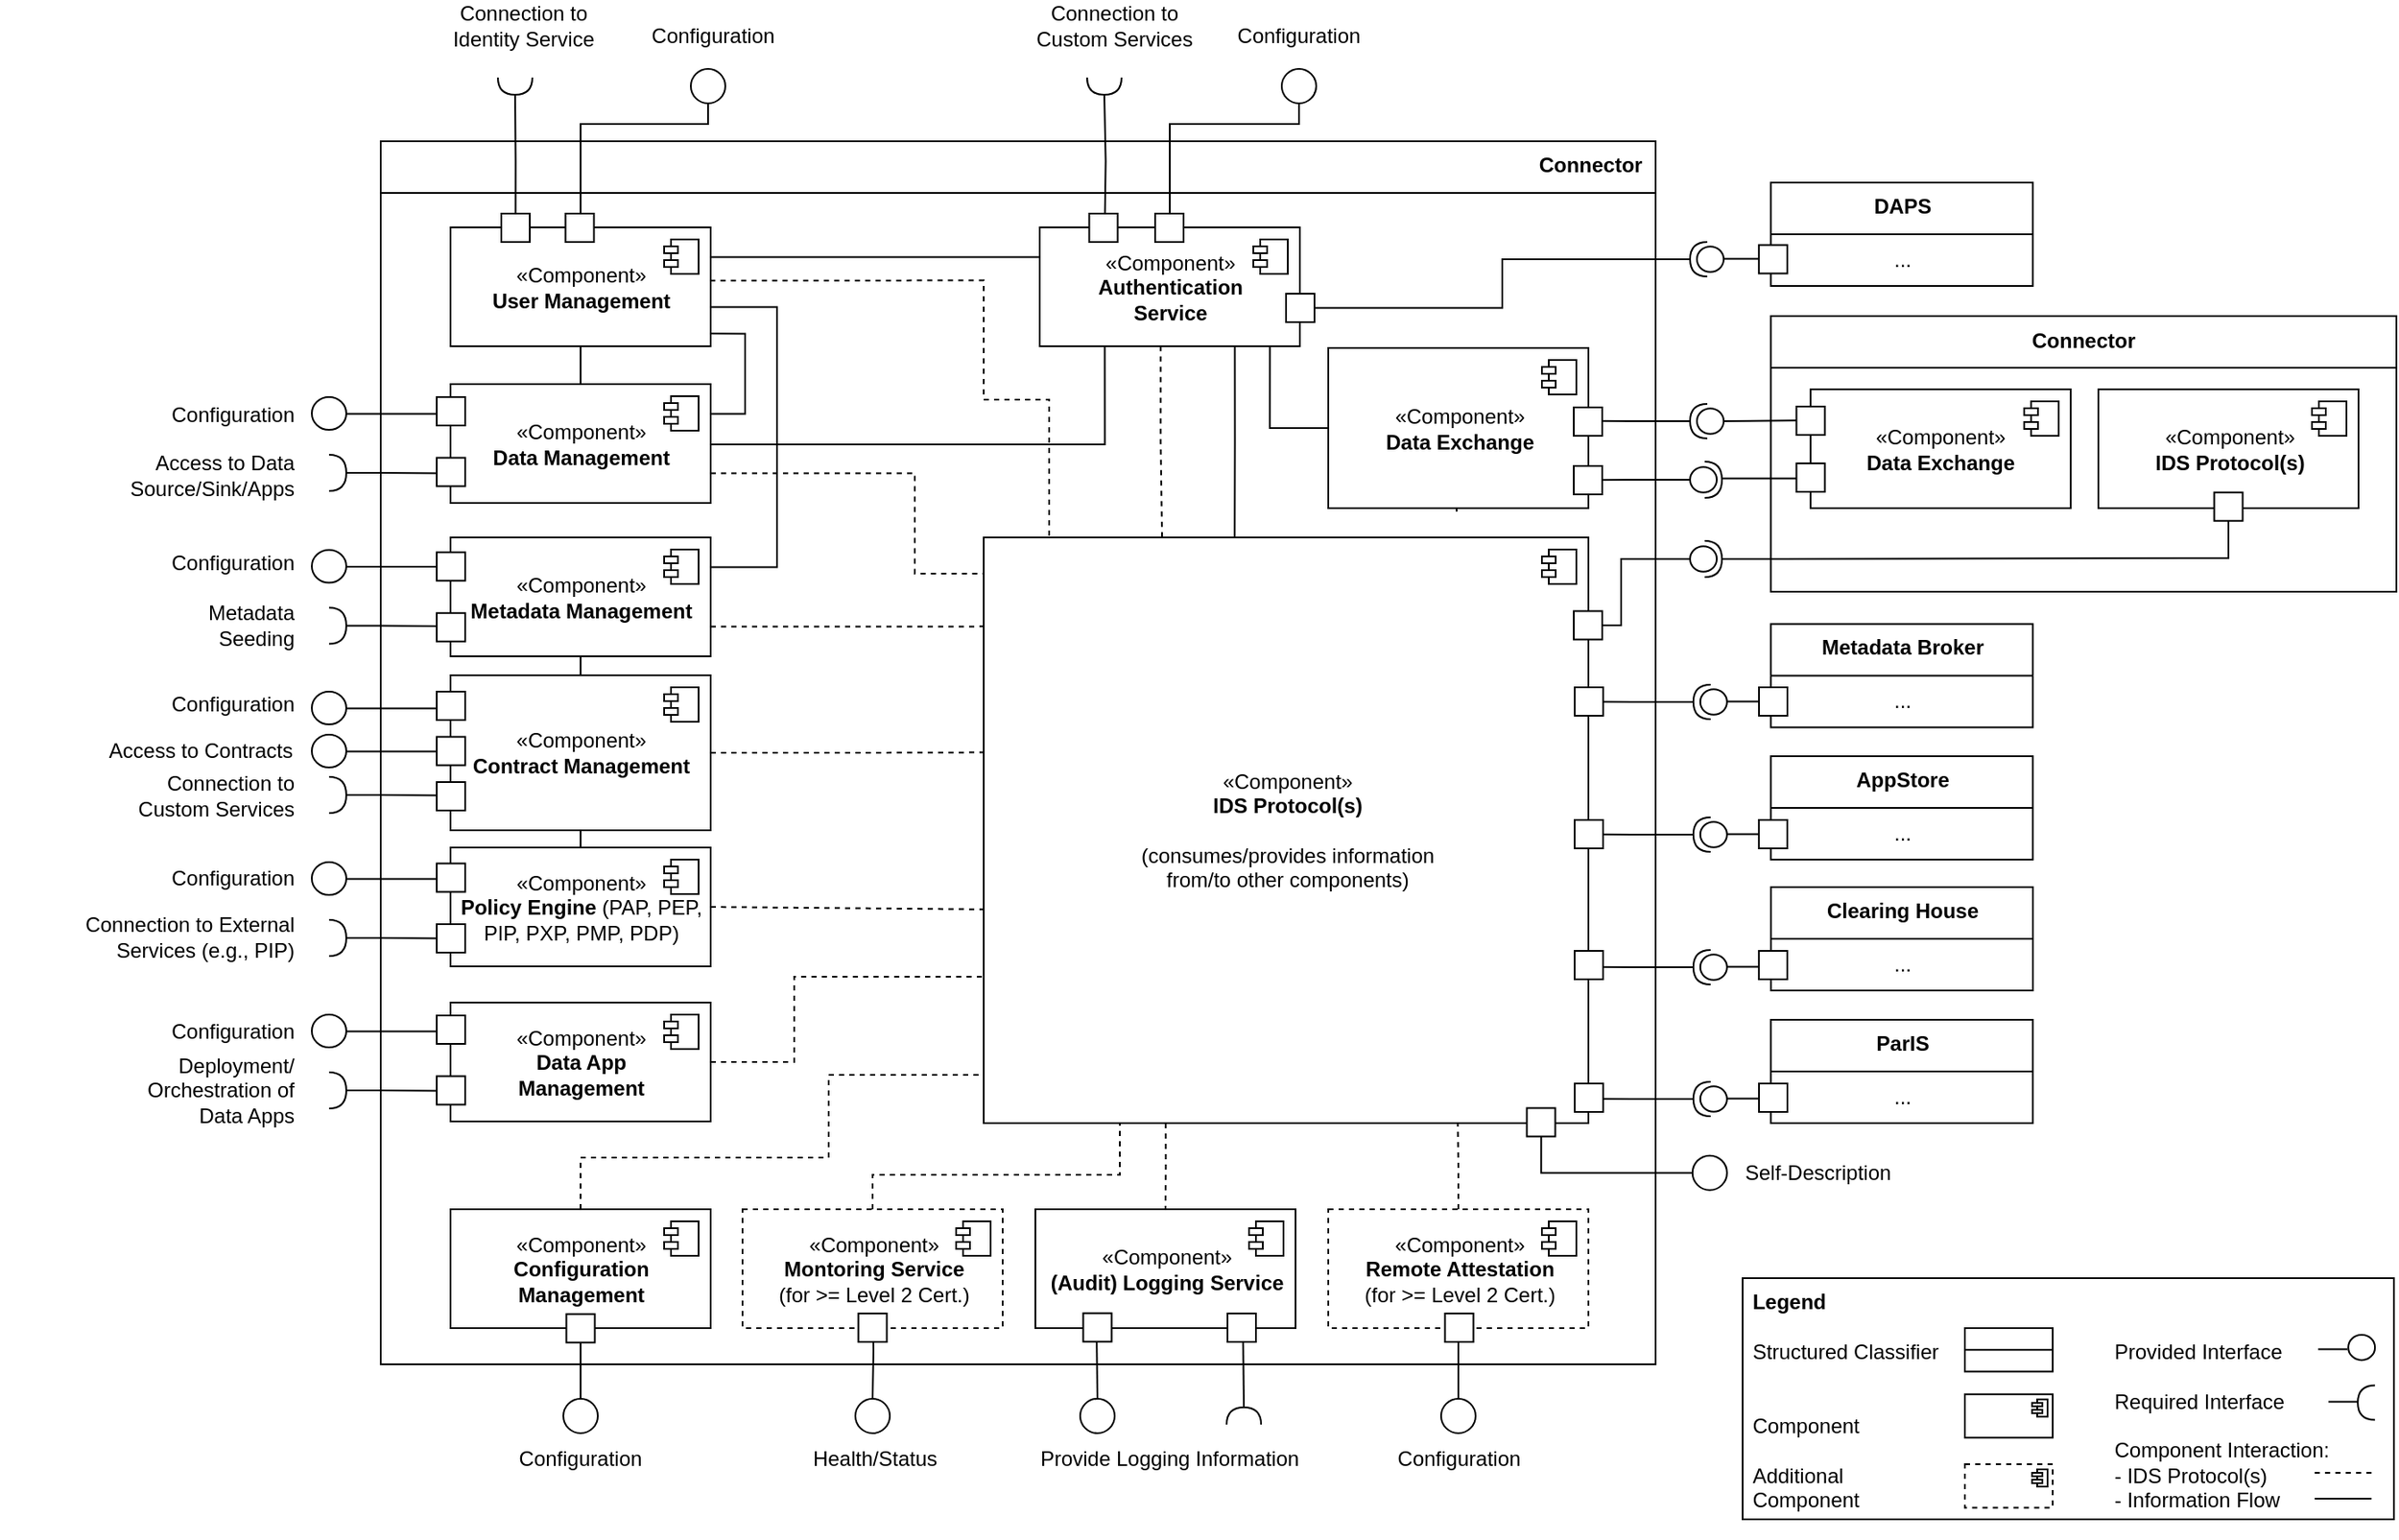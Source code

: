 <mxfile version="16.4.0" type="device"><diagram name="Page-1" id="5f0bae14-7c28-e335-631c-24af17079c00"><mxGraphModel dx="2878" dy="1931" grid="1" gridSize="10" guides="1" tooltips="1" connect="1" arrows="1" fold="1" page="1" pageScale="1" pageWidth="1100" pageHeight="850" background="none" math="0" shadow="0"><root><mxCell id="0"/><mxCell id="1" parent="0"/><mxCell id="nVN9x6pJDrfaUCQCUSoY-58" value="Connector&amp;nbsp;&amp;nbsp;" style="swimlane;fontStyle=1;align=right;verticalAlign=top;childLayout=stackLayout;horizontal=1;startSize=30;horizontalStack=0;resizeParent=1;resizeParentMax=0;resizeLast=0;collapsible=0;marginBottom=0;html=1;" vertex="1" parent="1"><mxGeometry x="170" y="30" width="740" height="710" as="geometry"/></mxCell><mxCell id="jyTs4A_rWqT5F-8VlOva-112" style="edgeStyle=orthogonalEdgeStyle;rounded=0;orthogonalLoop=1;jettySize=auto;html=1;exitX=1;exitY=0.75;exitDx=0;exitDy=0;entryX=0.002;entryY=0.061;entryDx=0;entryDy=0;endArrow=none;endFill=0;fillColor=#f8cecc;strokeColor=#000000;dashed=1;entryPerimeter=0;" parent="1" source="39TtyFxYvJvn-keejsap-3" target="39TtyFxYvJvn-keejsap-90" edge="1"><mxGeometry relative="1" as="geometry"><Array as="points"><mxPoint x="480" y="223"/><mxPoint x="480" y="281"/><mxPoint x="521" y="281"/></Array><mxPoint x="371" y="250.5" as="sourcePoint"/><mxPoint x="720" y="468.5" as="targetPoint"/></mxGeometry></mxCell><mxCell id="JZ4Dpea59XBY0IXT6QqH-74" style="edgeStyle=orthogonalEdgeStyle;rounded=0;orthogonalLoop=1;jettySize=auto;html=1;exitX=0;exitY=0.25;exitDx=0;exitDy=0;endArrow=none;endFill=0;entryX=1;entryY=0.5;entryDx=0;entryDy=0;" parent="1" source="39TtyFxYvJvn-keejsap-3" target="JZ4Dpea59XBY0IXT6QqH-85" edge="1"><mxGeometry relative="1" as="geometry"><mxPoint x="40" y="191" as="targetPoint"/><mxPoint x="201" y="198.5" as="sourcePoint"/><Array as="points"><mxPoint x="130" y="188"/></Array></mxGeometry></mxCell><mxCell id="JZ4Dpea59XBY0IXT6QqH-13" style="edgeStyle=orthogonalEdgeStyle;rounded=0;orthogonalLoop=1;jettySize=auto;html=1;exitX=0.25;exitY=0;exitDx=0;exitDy=0;entryX=1;entryY=0.5;entryDx=0;entryDy=0;endArrow=none;endFill=0;entryPerimeter=0;" parent="1" target="JZ4Dpea59XBY0IXT6QqH-59" edge="1" source="39TtyFxYvJvn-keejsap-50"><mxGeometry relative="1" as="geometry"><mxPoint x="269.5" y="16" as="targetPoint"/><mxPoint x="227.75" y="111" as="sourcePoint"/></mxGeometry></mxCell><mxCell id="JZ4Dpea59XBY0IXT6QqH-79" style="edgeStyle=orthogonalEdgeStyle;rounded=0;orthogonalLoop=1;jettySize=auto;html=1;exitX=0.5;exitY=0;exitDx=0;exitDy=0;endArrow=none;endFill=0;entryX=0.5;entryY=1;entryDx=0;entryDy=0;" parent="1" target="JZ4Dpea59XBY0IXT6QqH-99" edge="1" source="39TtyFxYvJvn-keejsap-50"><mxGeometry relative="1" as="geometry"><mxPoint x="359" y="30" as="targetPoint"/><mxPoint x="343.25" y="111" as="sourcePoint"/><Array as="points"><mxPoint x="286" y="20"/><mxPoint x="360" y="20"/></Array></mxGeometry></mxCell><mxCell id="jyTs4A_rWqT5F-8VlOva-119" style="edgeStyle=orthogonalEdgeStyle;rounded=0;orthogonalLoop=1;jettySize=auto;html=1;exitX=0.5;exitY=0;exitDx=0;exitDy=0;entryX=0.25;entryY=1;entryDx=0;entryDy=0;endArrow=none;endFill=0;fillColor=#f8cecc;strokeColor=#000000;dashed=1;" parent="1" source="39TtyFxYvJvn-keejsap-105" target="39TtyFxYvJvn-keejsap-90" edge="1"><mxGeometry relative="1" as="geometry"><mxPoint x="588.5" y="708" as="sourcePoint"/><Array as="points"><mxPoint x="456" y="630"/><mxPoint x="599" y="630"/><mxPoint x="599" y="600"/></Array><mxPoint x="735.98" y="506.98" as="targetPoint"/></mxGeometry></mxCell><mxCell id="JZ4Dpea59XBY0IXT6QqH-19" style="edgeStyle=orthogonalEdgeStyle;rounded=0;orthogonalLoop=1;jettySize=auto;html=1;exitX=0.5;exitY=1;exitDx=0;exitDy=0;entryX=0.5;entryY=0;entryDx=0;entryDy=0;endArrow=none;endFill=0;" parent="1" target="JZ4Dpea59XBY0IXT6QqH-17" edge="1"><mxGeometry relative="1" as="geometry"><mxPoint x="455.5" y="703" as="sourcePoint"/></mxGeometry></mxCell><mxCell id="JZ4Dpea59XBY0IXT6QqH-81" style="edgeStyle=orthogonalEdgeStyle;rounded=0;orthogonalLoop=1;jettySize=auto;html=1;exitX=0.5;exitY=1;exitDx=0;exitDy=0;entryX=0.5;entryY=0;entryDx=0;entryDy=0;endArrow=none;endFill=0;" parent="1" source="39TtyFxYvJvn-keejsap-1" edge="1"><mxGeometry relative="1" as="geometry"><mxPoint x="286" y="57" as="sourcePoint"/><mxPoint x="286" y="776" as="targetPoint"/></mxGeometry></mxCell><mxCell id="jyTs4A_rWqT5F-8VlOva-32" style="edgeStyle=orthogonalEdgeStyle;rounded=0;orthogonalLoop=1;jettySize=auto;html=1;entryX=0.922;entryY=1.002;entryDx=0;entryDy=0;endArrow=none;endFill=0;exitX=0;exitY=0.5;exitDx=0;exitDy=0;entryPerimeter=0;" parent="1" source="jyTs4A_rWqT5F-8VlOva-31" target="39TtyFxYvJvn-keejsap-90" edge="1"><mxGeometry relative="1" as="geometry"><mxPoint x="1023" y="404.36" as="sourcePoint"/><mxPoint x="871.26" y="628.96" as="targetPoint"/></mxGeometry></mxCell><mxCell id="jyTs4A_rWqT5F-8VlOva-31" value="" style="ellipse;whiteSpace=wrap;html=1;rounded=0;shadow=0;comic=0;labelBackgroundColor=none;strokeWidth=1;fontFamily=Verdana;fontSize=12;align=center;" parent="1" vertex="1"><mxGeometry x="931.43" y="618.86" width="20" height="20" as="geometry"/></mxCell><mxCell id="jyTs4A_rWqT5F-8VlOva-33" value="Self-Description" style="text;html=1;strokeColor=none;fillColor=none;align=left;verticalAlign=middle;whiteSpace=wrap;rounded=0;" parent="1" vertex="1"><mxGeometry x="960" y="613.86" width="90" height="30" as="geometry"/></mxCell><mxCell id="jyTs4A_rWqT5F-8VlOva-82" style="edgeStyle=orthogonalEdgeStyle;rounded=0;orthogonalLoop=1;jettySize=auto;html=1;exitX=1;exitY=0.5;exitDx=0;exitDy=0;entryX=1;entryY=0.5;entryDx=0;entryDy=0;endArrow=none;endFill=0;exitPerimeter=0;" parent="1" source="JZ4Dpea59XBY0IXT6QqH-64" edge="1" target="nVN9x6pJDrfaUCQCUSoY-92"><mxGeometry relative="1" as="geometry"><mxPoint x="992" y="635" as="sourcePoint"/><mxPoint x="680.07" y="98.25" as="targetPoint"/></mxGeometry></mxCell><mxCell id="jyTs4A_rWqT5F-8VlOva-95" value="Access to Data Source/Sink/Apps" style="text;html=1;strokeColor=none;fillColor=none;align=right;verticalAlign=middle;whiteSpace=wrap;rounded=0;" parent="1" vertex="1"><mxGeometry x="10" y="208.5" width="111.5" height="30" as="geometry"/></mxCell><mxCell id="jyTs4A_rWqT5F-8VlOva-97" value="Configuration" style="text;html=1;strokeColor=none;fillColor=none;align=center;verticalAlign=middle;whiteSpace=wrap;rounded=0;" parent="1" vertex="1"><mxGeometry x="249.25" y="780" width="73.5" height="30" as="geometry"/></mxCell><mxCell id="jyTs4A_rWqT5F-8VlOva-134" value="Deployment/&lt;br&gt;Orchestration of Data Apps" style="text;html=1;strokeColor=none;fillColor=none;align=right;verticalAlign=middle;whiteSpace=wrap;rounded=0;" parent="1" vertex="1"><mxGeometry x="10" y="566" width="111.5" height="30" as="geometry"/></mxCell><mxCell id="JZ4Dpea59XBY0IXT6QqH-83" style="edgeStyle=orthogonalEdgeStyle;rounded=0;orthogonalLoop=1;jettySize=auto;html=1;exitX=0.5;exitY=0;exitDx=0;exitDy=0;entryX=0.784;entryY=1;entryDx=0;entryDy=0;dashed=1;endArrow=none;endFill=0;entryPerimeter=0;" parent="1" source="39TtyFxYvJvn-keejsap-103" target="39TtyFxYvJvn-keejsap-90" edge="1"><mxGeometry relative="1" as="geometry"><mxPoint x="805" y="572.0" as="sourcePoint"/><mxPoint x="805" y="514" as="targetPoint"/></mxGeometry></mxCell><mxCell id="jyTs4A_rWqT5F-8VlOva-147" value="Access to Contracts" style="text;html=1;strokeColor=none;fillColor=none;align=right;verticalAlign=middle;whiteSpace=wrap;rounded=0;" parent="1" vertex="1"><mxGeometry x="-1.75" y="369" width="123.25" height="30" as="geometry"/></mxCell><mxCell id="JZ4Dpea59XBY0IXT6QqH-11" value="Connection to Identity Service" style="text;html=1;strokeColor=none;fillColor=none;align=center;verticalAlign=middle;whiteSpace=wrap;rounded=0;" parent="1" vertex="1"><mxGeometry x="202" y="-52" width="102.13" height="30" as="geometry"/></mxCell><mxCell id="JZ4Dpea59XBY0IXT6QqH-71" style="edgeStyle=orthogonalEdgeStyle;rounded=0;orthogonalLoop=1;jettySize=auto;html=1;exitX=0.25;exitY=1;exitDx=0;exitDy=0;endArrow=none;endFill=0;entryX=1;entryY=0.5;entryDx=0;entryDy=0;" parent="1" source="39TtyFxYvJvn-keejsap-52" target="39TtyFxYvJvn-keejsap-3" edge="1"><mxGeometry relative="1" as="geometry"><mxPoint x="720" y="130.5" as="sourcePoint"/><mxPoint x="371" y="234.25" as="targetPoint"/><Array as="points"><mxPoint x="590" y="206"/><mxPoint x="362" y="206"/></Array></mxGeometry></mxCell><mxCell id="JZ4Dpea59XBY0IXT6QqH-17" value="" style="ellipse;whiteSpace=wrap;html=1;rounded=0;shadow=0;comic=0;labelBackgroundColor=none;strokeWidth=1;fontFamily=Verdana;fontSize=12;align=center;" parent="1" vertex="1"><mxGeometry x="445.5" y="760" width="20" height="20" as="geometry"/></mxCell><mxCell id="JZ4Dpea59XBY0IXT6QqH-18" value="Health/Status" style="text;html=1;strokeColor=none;fillColor=none;align=center;verticalAlign=middle;whiteSpace=wrap;rounded=0;" parent="1" vertex="1"><mxGeometry x="404.5" y="780" width="104" height="30" as="geometry"/></mxCell><mxCell id="JZ4Dpea59XBY0IXT6QqH-51" style="edgeStyle=orthogonalEdgeStyle;rounded=0;orthogonalLoop=1;jettySize=auto;html=1;exitX=0.5;exitY=0;exitDx=0;exitDy=0;entryX=0.25;entryY=1;entryDx=0;entryDy=0;endArrow=none;endFill=0;" parent="1" source="JZ4Dpea59XBY0IXT6QqH-47" edge="1"><mxGeometry relative="1" as="geometry"><mxPoint x="585.5" y="719" as="targetPoint"/></mxGeometry></mxCell><mxCell id="JZ4Dpea59XBY0IXT6QqH-47" value="" style="ellipse;whiteSpace=wrap;html=1;rounded=0;shadow=0;comic=0;labelBackgroundColor=none;strokeWidth=1;fontFamily=Verdana;fontSize=12;align=center;" parent="1" vertex="1"><mxGeometry x="576" y="760" width="20" height="20" as="geometry"/></mxCell><mxCell id="JZ4Dpea59XBY0IXT6QqH-48" value="Provide Logging Information" style="text;html=1;strokeColor=none;fillColor=none;align=center;verticalAlign=middle;whiteSpace=wrap;rounded=0;" parent="1" vertex="1"><mxGeometry x="550" y="780" width="156" height="30" as="geometry"/></mxCell><mxCell id="JZ4Dpea59XBY0IXT6QqH-55" style="edgeStyle=orthogonalEdgeStyle;rounded=0;orthogonalLoop=1;jettySize=auto;html=1;entryX=0;entryY=0.75;entryDx=0;entryDy=0;endArrow=none;endFill=0;" parent="1" source="JZ4Dpea59XBY0IXT6QqH-52" target="39TtyFxYvJvn-keejsap-3" edge="1"><mxGeometry relative="1" as="geometry"><mxPoint x="201" y="224.5" as="targetPoint"/><Array as="points"><mxPoint x="170" y="223"/><mxPoint x="170" y="223"/></Array></mxGeometry></mxCell><mxCell id="JZ4Dpea59XBY0IXT6QqH-52" value="" style="shape=requiredInterface;html=1;verticalLabelPosition=bottom;sketch=0;" parent="1" vertex="1"><mxGeometry x="140" y="212" width="10" height="21" as="geometry"/></mxCell><mxCell id="JZ4Dpea59XBY0IXT6QqH-59" value="" style="shape=requiredInterface;html=1;verticalLabelPosition=bottom;sketch=0;rotation=90;" parent="1" vertex="1"><mxGeometry x="243" y="-12" width="10" height="20" as="geometry"/></mxCell><mxCell id="JZ4Dpea59XBY0IXT6QqH-64" value="" style="shape=requiredInterface;html=1;verticalLabelPosition=bottom;sketch=0;rotation=-180;" parent="1" vertex="1"><mxGeometry x="930" y="88.5" width="10" height="20" as="geometry"/></mxCell><mxCell id="JZ4Dpea59XBY0IXT6QqH-68" style="edgeStyle=orthogonalEdgeStyle;rounded=0;orthogonalLoop=1;jettySize=auto;html=1;exitX=1;exitY=0.5;exitDx=0;exitDy=0;exitPerimeter=0;entryX=0.75;entryY=1;entryDx=0;entryDy=0;endArrow=none;endFill=0;" parent="1" source="JZ4Dpea59XBY0IXT6QqH-66" edge="1"><mxGeometry relative="1" as="geometry"><mxPoint x="670.5" y="719" as="targetPoint"/></mxGeometry></mxCell><mxCell id="JZ4Dpea59XBY0IXT6QqH-66" value="" style="shape=requiredInterface;html=1;verticalLabelPosition=bottom;sketch=0;rotation=-90;" parent="1" vertex="1"><mxGeometry x="666" y="760" width="10" height="20" as="geometry"/></mxCell><mxCell id="JZ4Dpea59XBY0IXT6QqH-80" value="" style="ellipse;whiteSpace=wrap;html=1;rounded=0;shadow=0;comic=0;labelBackgroundColor=none;strokeWidth=1;fontFamily=Verdana;fontSize=12;align=center;" parent="1" vertex="1"><mxGeometry x="276" y="760" width="20" height="20" as="geometry"/></mxCell><mxCell id="JZ4Dpea59XBY0IXT6QqH-84" value="Configuration" style="text;html=1;strokeColor=none;fillColor=none;align=right;verticalAlign=middle;whiteSpace=wrap;rounded=0;" parent="1" vertex="1"><mxGeometry x="48" y="174" width="73.5" height="30" as="geometry"/></mxCell><mxCell id="JZ4Dpea59XBY0IXT6QqH-85" value="" style="ellipse;whiteSpace=wrap;html=1;rounded=0;shadow=0;comic=0;labelBackgroundColor=none;strokeWidth=1;fontFamily=Verdana;fontSize=12;align=center;" parent="1" vertex="1"><mxGeometry x="130" y="178.5" width="20" height="19" as="geometry"/></mxCell><mxCell id="JZ4Dpea59XBY0IXT6QqH-89" value="Configuration" style="text;html=1;strokeColor=none;fillColor=none;align=right;verticalAlign=middle;whiteSpace=wrap;rounded=0;" parent="1" vertex="1"><mxGeometry x="48" y="260" width="73.5" height="30" as="geometry"/></mxCell><mxCell id="JZ4Dpea59XBY0IXT6QqH-91" value="Configuration" style="text;html=1;strokeColor=none;fillColor=none;align=right;verticalAlign=middle;whiteSpace=wrap;rounded=0;" parent="1" vertex="1"><mxGeometry x="48" y="342" width="73.5" height="30" as="geometry"/></mxCell><mxCell id="JZ4Dpea59XBY0IXT6QqH-93" value="Configuration" style="text;html=1;strokeColor=none;fillColor=none;align=right;verticalAlign=middle;whiteSpace=wrap;rounded=0;" parent="1" vertex="1"><mxGeometry x="48" y="443" width="73.5" height="30" as="geometry"/></mxCell><mxCell id="JZ4Dpea59XBY0IXT6QqH-95" value="Configuration" style="text;html=1;strokeColor=none;fillColor=none;align=right;verticalAlign=middle;whiteSpace=wrap;rounded=0;" parent="1" vertex="1"><mxGeometry x="48" y="531.5" width="73.5" height="30" as="geometry"/></mxCell><mxCell id="JZ4Dpea59XBY0IXT6QqH-98" value="Connection to Custom Services" style="text;html=1;strokeColor=none;fillColor=none;align=right;verticalAlign=middle;whiteSpace=wrap;rounded=0;" parent="1" vertex="1"><mxGeometry x="20" y="394.5" width="101.5" height="30" as="geometry"/></mxCell><mxCell id="JZ4Dpea59XBY0IXT6QqH-99" value="" style="ellipse;whiteSpace=wrap;html=1;rounded=0;shadow=0;comic=0;labelBackgroundColor=none;strokeWidth=1;fontFamily=Verdana;fontSize=12;align=center;" parent="1" vertex="1"><mxGeometry x="350" y="-12" width="20" height="20" as="geometry"/></mxCell><mxCell id="JZ4Dpea59XBY0IXT6QqH-101" value="Configuration" style="text;html=1;strokeColor=none;fillColor=none;align=center;verticalAlign=middle;whiteSpace=wrap;rounded=0;" parent="1" vertex="1"><mxGeometry x="326" y="-46" width="73.5" height="30" as="geometry"/></mxCell><mxCell id="JZ4Dpea59XBY0IXT6QqH-106" style="edgeStyle=orthogonalEdgeStyle;rounded=0;orthogonalLoop=1;jettySize=auto;html=1;exitX=0.25;exitY=0;exitDx=0;exitDy=0;entryX=1;entryY=0.5;entryDx=0;entryDy=0;endArrow=none;endFill=0;entryPerimeter=0;" parent="1" target="JZ4Dpea59XBY0IXT6QqH-109" edge="1"><mxGeometry relative="1" as="geometry"><mxPoint x="590.25" y="80" as="sourcePoint"/><mxPoint x="600.5" y="16" as="targetPoint"/></mxGeometry></mxCell><mxCell id="JZ4Dpea59XBY0IXT6QqH-107" style="edgeStyle=orthogonalEdgeStyle;rounded=0;orthogonalLoop=1;jettySize=auto;html=1;exitX=0.5;exitY=0;exitDx=0;exitDy=0;endArrow=none;endFill=0;entryX=0.5;entryY=1;entryDx=0;entryDy=0;" parent="1" target="JZ4Dpea59XBY0IXT6QqH-110" edge="1" source="39TtyFxYvJvn-keejsap-52"><mxGeometry relative="1" as="geometry"><mxPoint x="693.0" y="30" as="targetPoint"/><mxPoint x="684.43" y="111" as="sourcePoint"/><Array as="points"><mxPoint x="628" y="20"/><mxPoint x="703" y="20"/></Array></mxGeometry></mxCell><mxCell id="JZ4Dpea59XBY0IXT6QqH-108" value="Connection to Custom Services" style="text;html=1;strokeColor=none;fillColor=none;align=center;verticalAlign=middle;whiteSpace=wrap;rounded=0;" parent="1" vertex="1"><mxGeometry x="545" y="-52" width="102.13" height="30" as="geometry"/></mxCell><mxCell id="JZ4Dpea59XBY0IXT6QqH-109" value="" style="shape=requiredInterface;html=1;verticalLabelPosition=bottom;sketch=0;rotation=90;" parent="1" vertex="1"><mxGeometry x="585.0" y="-12" width="10" height="20" as="geometry"/></mxCell><mxCell id="JZ4Dpea59XBY0IXT6QqH-110" value="" style="ellipse;whiteSpace=wrap;html=1;rounded=0;shadow=0;comic=0;labelBackgroundColor=none;strokeWidth=1;fontFamily=Verdana;fontSize=12;align=center;" parent="1" vertex="1"><mxGeometry x="693.0" y="-12" width="20" height="20" as="geometry"/></mxCell><mxCell id="JZ4Dpea59XBY0IXT6QqH-111" value="Configuration" style="text;html=1;strokeColor=none;fillColor=none;align=center;verticalAlign=middle;whiteSpace=wrap;rounded=0;" parent="1" vertex="1"><mxGeometry x="666.25" y="-46" width="73.5" height="30" as="geometry"/></mxCell><mxCell id="nE7xQ-qJ__2BftJ0NdA2-1" value="&lt;b&gt;&amp;nbsp;Legend&lt;br&gt;&lt;/b&gt;&lt;br&gt;&lt;div&gt;&amp;nbsp;Structured Classifier&lt;span&gt;&#9;&lt;span style=&quot;white-space: pre&quot;&gt;&#9;&lt;/span&gt;&lt;span style=&quot;white-space: pre&quot;&gt;&#9;&lt;/span&gt;&lt;span style=&quot;white-space: pre&quot;&gt;&#9;&lt;/span&gt;&lt;span style=&quot;white-space: pre&quot;&gt;&#9;&lt;/span&gt;&lt;/span&gt;Provided Interface&lt;span&gt;&lt;/span&gt;&lt;span&gt;&lt;/span&gt;&lt;span&gt;&lt;/span&gt;&lt;span&gt;&lt;/span&gt;&lt;span&gt;&lt;/span&gt;&lt;span&gt;&lt;/span&gt;&lt;span&gt;&lt;/span&gt;&lt;span&gt;&lt;/span&gt;&lt;/div&gt;&lt;div&gt;&lt;span&gt;&lt;br&gt;&lt;/span&gt;&lt;/div&gt;&lt;div&gt;&lt;span&gt;&#9;&lt;/span&gt;&lt;span&gt;&#9;&lt;/span&gt;&lt;span&gt;&#9;&lt;/span&gt;&lt;span&gt;&#9;&lt;/span&gt;&lt;span&gt;&#9;&lt;/span&gt;&lt;span&gt;&#9;&lt;/span&gt;&lt;span&gt;&#9;&lt;/span&gt;&lt;span&gt;&#9;&lt;/span&gt;&lt;span style=&quot;white-space: pre&quot;&gt;&#9;&lt;/span&gt;&lt;span style=&quot;white-space: pre&quot;&gt;&#9;&lt;/span&gt;&lt;span style=&quot;white-space: pre&quot;&gt;&#9;&lt;/span&gt;&lt;span style=&quot;white-space: pre&quot;&gt;&#9;&lt;/span&gt;&lt;span style=&quot;white-space: pre&quot;&gt;&#9;&lt;/span&gt;&lt;span style=&quot;white-space: pre&quot;&gt;&#9;&lt;/span&gt;&lt;span style=&quot;white-space: pre&quot;&gt;&#9;&lt;/span&gt;&lt;span style=&quot;white-space: pre&quot;&gt;&#9;&lt;/span&gt;Required Interface&lt;br&gt;&lt;/div&gt;&lt;div&gt;&lt;span&gt;&amp;nbsp;Component&lt;/span&gt;&lt;/div&gt;&lt;span style=&quot;white-space: pre&quot;&gt;&#9;&lt;/span&gt;&lt;span style=&quot;white-space: pre&quot;&gt;&#9;&lt;/span&gt;&lt;span style=&quot;white-space: pre&quot;&gt;&#9;&lt;/span&gt;&lt;span style=&quot;white-space: pre&quot;&gt;&#9;&lt;/span&gt;&lt;span style=&quot;white-space: pre&quot;&gt;&#9;&lt;/span&gt;&lt;span style=&quot;white-space: pre&quot;&gt;&#9;&lt;/span&gt;&lt;span style=&quot;white-space: pre&quot;&gt;&#9;&lt;/span&gt;&lt;span style=&quot;white-space: pre&quot;&gt;&#9;&lt;/span&gt;Component Interaction:&lt;div&gt;&lt;span&gt;&amp;nbsp;Additional&lt;span style=&quot;white-space: pre&quot;&gt;&#9;&lt;/span&gt;&lt;span style=&quot;white-space: pre&quot;&gt;&#9;&lt;/span&gt;&lt;span style=&quot;white-space: pre&quot;&gt;&#9;&lt;/span&gt;&lt;span style=&quot;white-space: pre&quot;&gt;&#9;&lt;/span&gt;&lt;span style=&quot;white-space: pre&quot;&gt;&#9;&lt;/span&gt;&lt;span style=&quot;white-space: pre&quot;&gt;&#9;&lt;/span&gt;- IDS Protocol(s)&lt;/span&gt;&lt;/div&gt;&lt;div&gt;&amp;nbsp;Component&lt;span style=&quot;white-space: pre&quot;&gt;&#9;&lt;/span&gt;&lt;span style=&quot;white-space: pre&quot;&gt;&#9;&lt;/span&gt;&lt;span style=&quot;white-space: pre&quot;&gt;&#9;&lt;/span&gt;&lt;span style=&quot;white-space: pre&quot;&gt;&#9;&lt;/span&gt;&lt;span style=&quot;white-space: pre&quot;&gt;&#9;&lt;/span&gt;&lt;span style=&quot;white-space: pre&quot;&gt;&#9;&lt;/span&gt;&lt;span&gt;- Information Flow&lt;/span&gt;&lt;/div&gt;&lt;div&gt;&lt;br&gt;&lt;/div&gt;" style="rounded=0;whiteSpace=wrap;html=1;align=left;verticalAlign=top;" parent="1" vertex="1"><mxGeometry x="960.5" y="690" width="378.07" height="140" as="geometry"/></mxCell><mxCell id="nE7xQ-qJ__2BftJ0NdA2-6" value="" style="endArrow=none;html=1;rounded=0;entryX=0;entryY=0.5;entryDx=0;entryDy=0;" parent="1" edge="1"><mxGeometry width="50" height="50" relative="1" as="geometry"><mxPoint x="1294.57" y="731.22" as="sourcePoint"/><mxPoint x="1311.57" y="731.22" as="targetPoint"/></mxGeometry></mxCell><mxCell id="nE7xQ-qJ__2BftJ0NdA2-7" value="" style="shape=requiredInterface;html=1;verticalLabelPosition=bottom;sketch=0;rotation=-180;" parent="1" vertex="1"><mxGeometry x="1317.57" y="752.22" width="10" height="20" as="geometry"/></mxCell><mxCell id="nE7xQ-qJ__2BftJ0NdA2-8" value="" style="endArrow=none;html=1;rounded=0;entryX=0;entryY=0.5;entryDx=0;entryDy=0;" parent="1" edge="1"><mxGeometry width="50" height="50" relative="1" as="geometry"><mxPoint x="1300.57" y="761.72" as="sourcePoint"/><mxPoint x="1317.57" y="761.72" as="targetPoint"/></mxGeometry></mxCell><mxCell id="nE7xQ-qJ__2BftJ0NdA2-10" value="" style="endArrow=none;html=1;rounded=0;" parent="1" edge="1"><mxGeometry width="50" height="50" relative="1" as="geometry"><mxPoint x="1292.57" y="818" as="sourcePoint"/><mxPoint x="1325.57" y="818" as="targetPoint"/></mxGeometry></mxCell><mxCell id="nE7xQ-qJ__2BftJ0NdA2-11" value="" style="endArrow=none;html=1;rounded=0;dashed=1;" parent="1" edge="1"><mxGeometry width="50" height="50" relative="1" as="geometry"><mxPoint x="1292.57" y="803" as="sourcePoint"/><mxPoint x="1325.57" y="803" as="targetPoint"/></mxGeometry></mxCell><mxCell id="39TtyFxYvJvn-keejsap-158" style="edgeStyle=orthogonalEdgeStyle;rounded=0;orthogonalLoop=1;jettySize=auto;html=1;exitX=0.5;exitY=0;exitDx=0;exitDy=0;entryX=-0.001;entryY=0.919;entryDx=0;entryDy=0;dashed=1;startArrow=none;startFill=0;endArrow=none;endFill=0;entryPerimeter=0;" parent="1" source="39TtyFxYvJvn-keejsap-1" target="39TtyFxYvJvn-keejsap-90" edge="1"><mxGeometry relative="1" as="geometry"><Array as="points"><mxPoint x="286" y="620"/><mxPoint x="430" y="620"/><mxPoint x="430" y="572"/><mxPoint x="520" y="572"/></Array></mxGeometry></mxCell><mxCell id="39TtyFxYvJvn-keejsap-1" value="«Component»&lt;br&gt;&lt;b&gt;Configuration &lt;br&gt;Management&lt;/b&gt;" style="html=1;dropTarget=0;" parent="1" vertex="1"><mxGeometry x="210.5" y="650" width="151" height="69" as="geometry"/></mxCell><mxCell id="39TtyFxYvJvn-keejsap-2" value="" style="shape=module;jettyWidth=8;jettyHeight=4;" parent="39TtyFxYvJvn-keejsap-1" vertex="1"><mxGeometry x="1" width="20" height="20" relative="1" as="geometry"><mxPoint x="-27" y="7" as="offset"/></mxGeometry></mxCell><mxCell id="39TtyFxYvJvn-keejsap-3" value="«Component»&lt;br&gt;&lt;b&gt;Data Management&lt;/b&gt;" style="html=1;dropTarget=0;" parent="1" vertex="1"><mxGeometry x="210.5" y="171" width="151" height="69" as="geometry"/></mxCell><mxCell id="39TtyFxYvJvn-keejsap-4" value="" style="shape=module;jettyWidth=8;jettyHeight=4;" parent="39TtyFxYvJvn-keejsap-3" vertex="1"><mxGeometry x="1" width="20" height="20" relative="1" as="geometry"><mxPoint x="-27" y="7" as="offset"/></mxGeometry></mxCell><mxCell id="39TtyFxYvJvn-keejsap-169" style="edgeStyle=orthogonalEdgeStyle;rounded=0;orthogonalLoop=1;jettySize=auto;html=1;entryX=0.5;entryY=0;entryDx=0;entryDy=0;startArrow=none;startFill=0;endArrow=none;endFill=0;" parent="1" source="39TtyFxYvJvn-keejsap-5" target="39TtyFxYvJvn-keejsap-7" edge="1"><mxGeometry relative="1" as="geometry"><mxPoint x="286" y="331" as="sourcePoint"/></mxGeometry></mxCell><mxCell id="39TtyFxYvJvn-keejsap-170" style="edgeStyle=orthogonalEdgeStyle;rounded=0;orthogonalLoop=1;jettySize=auto;html=1;exitX=1;exitY=0.75;exitDx=0;exitDy=0;entryX=0;entryY=0.152;entryDx=0;entryDy=0;entryPerimeter=0;startArrow=none;startFill=0;endArrow=none;endFill=0;dashed=1;" parent="1" source="39TtyFxYvJvn-keejsap-5" target="39TtyFxYvJvn-keejsap-90" edge="1"><mxGeometry relative="1" as="geometry"/></mxCell><mxCell id="39TtyFxYvJvn-keejsap-5" value="«Component»&lt;br&gt;&lt;b&gt;Metadata Management&lt;/b&gt;" style="html=1;dropTarget=0;" parent="1" vertex="1"><mxGeometry x="210.5" y="260" width="151" height="69" as="geometry"/></mxCell><mxCell id="39TtyFxYvJvn-keejsap-6" value="" style="shape=module;jettyWidth=8;jettyHeight=4;" parent="39TtyFxYvJvn-keejsap-5" vertex="1"><mxGeometry x="1" width="20" height="20" relative="1" as="geometry"><mxPoint x="-27" y="7" as="offset"/></mxGeometry></mxCell><mxCell id="39TtyFxYvJvn-keejsap-44" style="edgeStyle=orthogonalEdgeStyle;rounded=0;orthogonalLoop=1;jettySize=auto;html=1;exitX=0.5;exitY=1;exitDx=0;exitDy=0;entryX=0.5;entryY=0;entryDx=0;entryDy=0;startArrow=none;startFill=0;endArrow=none;endFill=0;" parent="1" source="39TtyFxYvJvn-keejsap-7" target="39TtyFxYvJvn-keejsap-9" edge="1"><mxGeometry relative="1" as="geometry"/></mxCell><mxCell id="39TtyFxYvJvn-keejsap-164" style="edgeStyle=orthogonalEdgeStyle;rounded=0;orthogonalLoop=1;jettySize=auto;html=1;exitX=1;exitY=0.5;exitDx=0;exitDy=0;entryX=0.003;entryY=0.367;entryDx=0;entryDy=0;startArrow=none;startFill=0;endArrow=none;endFill=0;dashed=1;entryPerimeter=0;" parent="1" source="39TtyFxYvJvn-keejsap-7" target="39TtyFxYvJvn-keejsap-90" edge="1"><mxGeometry relative="1" as="geometry"/></mxCell><mxCell id="39TtyFxYvJvn-keejsap-7" value="«Component»&lt;br&gt;&lt;b&gt;Contract Management&lt;/b&gt;" style="html=1;dropTarget=0;" parent="1" vertex="1"><mxGeometry x="210.5" y="340" width="151" height="90" as="geometry"/></mxCell><mxCell id="39TtyFxYvJvn-keejsap-8" value="" style="shape=module;jettyWidth=8;jettyHeight=4;" parent="39TtyFxYvJvn-keejsap-7" vertex="1"><mxGeometry x="1" width="20" height="20" relative="1" as="geometry"><mxPoint x="-27" y="7" as="offset"/></mxGeometry></mxCell><mxCell id="39TtyFxYvJvn-keejsap-171" style="edgeStyle=none;rounded=0;orthogonalLoop=1;jettySize=auto;html=1;exitX=1;exitY=0.5;exitDx=0;exitDy=0;entryX=0;entryY=0.635;entryDx=0;entryDy=0;entryPerimeter=0;dashed=1;startArrow=none;startFill=0;endArrow=none;endFill=0;" parent="1" source="39TtyFxYvJvn-keejsap-9" target="39TtyFxYvJvn-keejsap-90" edge="1"><mxGeometry relative="1" as="geometry"/></mxCell><mxCell id="39TtyFxYvJvn-keejsap-9" value="«Component»&lt;br&gt;&lt;b&gt;Policy Engine&amp;nbsp;&lt;/b&gt;(PAP, PEP, &lt;br&gt;PIP, PXP, PMP, PDP)" style="html=1;dropTarget=0;" parent="1" vertex="1"><mxGeometry x="210.5" y="440" width="151" height="69" as="geometry"/></mxCell><mxCell id="39TtyFxYvJvn-keejsap-10" value="" style="shape=module;jettyWidth=8;jettyHeight=4;" parent="39TtyFxYvJvn-keejsap-9" vertex="1"><mxGeometry x="1" width="20" height="20" relative="1" as="geometry"><mxPoint x="-27" y="7" as="offset"/></mxGeometry></mxCell><mxCell id="39TtyFxYvJvn-keejsap-172" style="edgeStyle=orthogonalEdgeStyle;rounded=0;orthogonalLoop=1;jettySize=auto;html=1;exitX=1;exitY=0.5;exitDx=0;exitDy=0;entryX=0;entryY=0.75;entryDx=0;entryDy=0;dashed=1;startArrow=none;startFill=0;endArrow=none;endFill=0;" parent="1" source="39TtyFxYvJvn-keejsap-11" target="39TtyFxYvJvn-keejsap-90" edge="1"><mxGeometry relative="1" as="geometry"><Array as="points"><mxPoint x="410" y="565"/><mxPoint x="410" y="515"/></Array></mxGeometry></mxCell><mxCell id="39TtyFxYvJvn-keejsap-11" value="«Component»&lt;br&gt;&lt;b&gt;Data App &lt;br&gt;Management&lt;/b&gt;" style="html=1;dropTarget=0;" parent="1" vertex="1"><mxGeometry x="210.5" y="530" width="151" height="69" as="geometry"/></mxCell><mxCell id="39TtyFxYvJvn-keejsap-12" value="" style="shape=module;jettyWidth=8;jettyHeight=4;" parent="39TtyFxYvJvn-keejsap-11" vertex="1"><mxGeometry x="1" width="20" height="20" relative="1" as="geometry"><mxPoint x="-27" y="7" as="offset"/></mxGeometry></mxCell><mxCell id="39TtyFxYvJvn-keejsap-28" style="edgeStyle=orthogonalEdgeStyle;rounded=0;orthogonalLoop=1;jettySize=auto;html=1;exitX=0;exitY=0.25;exitDx=0;exitDy=0;endArrow=none;endFill=0;entryX=1;entryY=0.5;entryDx=0;entryDy=0;" parent="1" target="39TtyFxYvJvn-keejsap-31" edge="1"><mxGeometry relative="1" as="geometry"><mxPoint x="40" y="279.75" as="targetPoint"/><mxPoint x="210.5" y="277" as="sourcePoint"/><Array as="points"><mxPoint x="130" y="276.75"/></Array></mxGeometry></mxCell><mxCell id="39TtyFxYvJvn-keejsap-29" style="edgeStyle=orthogonalEdgeStyle;rounded=0;orthogonalLoop=1;jettySize=auto;html=1;entryX=0;entryY=0.75;entryDx=0;entryDy=0;endArrow=none;endFill=0;" parent="1" source="39TtyFxYvJvn-keejsap-30" edge="1"><mxGeometry relative="1" as="geometry"><mxPoint x="210.5" y="311.5" as="targetPoint"/><Array as="points"><mxPoint x="170" y="311.75"/><mxPoint x="170" y="311.75"/></Array></mxGeometry></mxCell><mxCell id="39TtyFxYvJvn-keejsap-30" value="" style="shape=requiredInterface;html=1;verticalLabelPosition=bottom;sketch=0;" parent="1" vertex="1"><mxGeometry x="140" y="300.75" width="10" height="21" as="geometry"/></mxCell><mxCell id="39TtyFxYvJvn-keejsap-31" value="" style="ellipse;whiteSpace=wrap;html=1;rounded=0;shadow=0;comic=0;labelBackgroundColor=none;strokeWidth=1;fontFamily=Verdana;fontSize=12;align=center;" parent="1" vertex="1"><mxGeometry x="130" y="267.25" width="20" height="19" as="geometry"/></mxCell><mxCell id="39TtyFxYvJvn-keejsap-32" value="Metadata Seeding" style="text;html=1;strokeColor=none;fillColor=none;align=right;verticalAlign=middle;whiteSpace=wrap;rounded=0;" parent="1" vertex="1"><mxGeometry x="48" y="296.25" width="73.5" height="30" as="geometry"/></mxCell><mxCell id="39TtyFxYvJvn-keejsap-33" style="edgeStyle=orthogonalEdgeStyle;rounded=0;orthogonalLoop=1;jettySize=auto;html=1;exitX=0;exitY=0.25;exitDx=0;exitDy=0;endArrow=none;endFill=0;entryX=1;entryY=0.5;entryDx=0;entryDy=0;" parent="1" target="39TtyFxYvJvn-keejsap-34" edge="1"><mxGeometry relative="1" as="geometry"><mxPoint x="40" y="362" as="targetPoint"/><mxPoint x="210.5" y="359.25" as="sourcePoint"/><Array as="points"><mxPoint x="130" y="359"/></Array></mxGeometry></mxCell><mxCell id="39TtyFxYvJvn-keejsap-34" value="" style="ellipse;whiteSpace=wrap;html=1;rounded=0;shadow=0;comic=0;labelBackgroundColor=none;strokeWidth=1;fontFamily=Verdana;fontSize=12;align=center;" parent="1" vertex="1"><mxGeometry x="130" y="349.5" width="20" height="19" as="geometry"/></mxCell><mxCell id="39TtyFxYvJvn-keejsap-35" style="edgeStyle=orthogonalEdgeStyle;rounded=0;orthogonalLoop=1;jettySize=auto;html=1;exitX=0;exitY=0.25;exitDx=0;exitDy=0;endArrow=none;endFill=0;entryX=1;entryY=0.5;entryDx=0;entryDy=0;" parent="1" target="39TtyFxYvJvn-keejsap-36" edge="1"><mxGeometry relative="1" as="geometry"><mxPoint x="40" y="387" as="targetPoint"/><mxPoint x="210.5" y="384.25" as="sourcePoint"/><Array as="points"><mxPoint x="130" y="384"/></Array></mxGeometry></mxCell><mxCell id="39TtyFxYvJvn-keejsap-36" value="" style="ellipse;whiteSpace=wrap;html=1;rounded=0;shadow=0;comic=0;labelBackgroundColor=none;strokeWidth=1;fontFamily=Verdana;fontSize=12;align=center;" parent="1" vertex="1"><mxGeometry x="130" y="374.5" width="20" height="19" as="geometry"/></mxCell><mxCell id="39TtyFxYvJvn-keejsap-37" style="edgeStyle=orthogonalEdgeStyle;rounded=0;orthogonalLoop=1;jettySize=auto;html=1;entryX=0;entryY=0.75;entryDx=0;entryDy=0;endArrow=none;endFill=0;" parent="1" source="39TtyFxYvJvn-keejsap-38" edge="1"><mxGeometry relative="1" as="geometry"><mxPoint x="210.5" y="409.75" as="targetPoint"/><Array as="points"><mxPoint x="170" y="410"/><mxPoint x="170" y="410"/></Array></mxGeometry></mxCell><mxCell id="39TtyFxYvJvn-keejsap-38" value="" style="shape=requiredInterface;html=1;verticalLabelPosition=bottom;sketch=0;" parent="1" vertex="1"><mxGeometry x="140" y="399" width="10" height="21" as="geometry"/></mxCell><mxCell id="39TtyFxYvJvn-keejsap-39" style="edgeStyle=orthogonalEdgeStyle;rounded=0;orthogonalLoop=1;jettySize=auto;html=1;exitX=0;exitY=0.25;exitDx=0;exitDy=0;endArrow=none;endFill=0;entryX=1;entryY=0.5;entryDx=0;entryDy=0;" parent="1" target="39TtyFxYvJvn-keejsap-42" edge="1"><mxGeometry relative="1" as="geometry"><mxPoint x="40" y="461" as="targetPoint"/><mxPoint x="210.5" y="458.25" as="sourcePoint"/><Array as="points"><mxPoint x="130" y="458"/></Array></mxGeometry></mxCell><mxCell id="39TtyFxYvJvn-keejsap-40" style="edgeStyle=orthogonalEdgeStyle;rounded=0;orthogonalLoop=1;jettySize=auto;html=1;entryX=0;entryY=0.75;entryDx=0;entryDy=0;endArrow=none;endFill=0;" parent="1" source="39TtyFxYvJvn-keejsap-41" edge="1"><mxGeometry relative="1" as="geometry"><mxPoint x="210.5" y="492.75" as="targetPoint"/><Array as="points"><mxPoint x="170" y="493"/><mxPoint x="170" y="493"/></Array></mxGeometry></mxCell><mxCell id="39TtyFxYvJvn-keejsap-41" value="" style="shape=requiredInterface;html=1;verticalLabelPosition=bottom;sketch=0;" parent="1" vertex="1"><mxGeometry x="140" y="482" width="10" height="21" as="geometry"/></mxCell><mxCell id="39TtyFxYvJvn-keejsap-42" value="" style="ellipse;whiteSpace=wrap;html=1;rounded=0;shadow=0;comic=0;labelBackgroundColor=none;strokeWidth=1;fontFamily=Verdana;fontSize=12;align=center;" parent="1" vertex="1"><mxGeometry x="130" y="448.5" width="20" height="19" as="geometry"/></mxCell><mxCell id="39TtyFxYvJvn-keejsap-43" value="Connection to External Services (e.g., PIP)" style="text;html=1;strokeColor=none;fillColor=none;align=right;verticalAlign=middle;whiteSpace=wrap;rounded=0;" parent="1" vertex="1"><mxGeometry x="-50" y="476.5" width="171.5" height="30" as="geometry"/></mxCell><mxCell id="39TtyFxYvJvn-keejsap-46" style="edgeStyle=orthogonalEdgeStyle;rounded=0;orthogonalLoop=1;jettySize=auto;html=1;exitX=0;exitY=0.25;exitDx=0;exitDy=0;endArrow=none;endFill=0;entryX=1;entryY=0.5;entryDx=0;entryDy=0;" parent="1" target="39TtyFxYvJvn-keejsap-49" edge="1"><mxGeometry relative="1" as="geometry"><mxPoint x="40" y="549.5" as="targetPoint"/><mxPoint x="210.5" y="546.75" as="sourcePoint"/><Array as="points"><mxPoint x="130" y="546.5"/></Array></mxGeometry></mxCell><mxCell id="39TtyFxYvJvn-keejsap-47" style="edgeStyle=orthogonalEdgeStyle;rounded=0;orthogonalLoop=1;jettySize=auto;html=1;entryX=0;entryY=0.75;entryDx=0;entryDy=0;endArrow=none;endFill=0;" parent="1" source="39TtyFxYvJvn-keejsap-48" edge="1"><mxGeometry relative="1" as="geometry"><mxPoint x="210.5" y="581.25" as="targetPoint"/><Array as="points"><mxPoint x="170" y="581.5"/><mxPoint x="170" y="581.5"/></Array></mxGeometry></mxCell><mxCell id="39TtyFxYvJvn-keejsap-48" value="" style="shape=requiredInterface;html=1;verticalLabelPosition=bottom;sketch=0;" parent="1" vertex="1"><mxGeometry x="140" y="570.5" width="10" height="21" as="geometry"/></mxCell><mxCell id="39TtyFxYvJvn-keejsap-49" value="" style="ellipse;whiteSpace=wrap;html=1;rounded=0;shadow=0;comic=0;labelBackgroundColor=none;strokeWidth=1;fontFamily=Verdana;fontSize=12;align=center;" parent="1" vertex="1"><mxGeometry x="130" y="537" width="20" height="19" as="geometry"/></mxCell><mxCell id="39TtyFxYvJvn-keejsap-159" style="edgeStyle=orthogonalEdgeStyle;rounded=0;orthogonalLoop=1;jettySize=auto;html=1;entryX=1;entryY=0.25;entryDx=0;entryDy=0;startArrow=none;startFill=0;endArrow=none;endFill=0;exitX=1;exitY=0.671;exitDx=0;exitDy=0;exitPerimeter=0;" parent="1" source="39TtyFxYvJvn-keejsap-50" target="39TtyFxYvJvn-keejsap-5" edge="1"><mxGeometry relative="1" as="geometry"><mxPoint x="362" y="115" as="sourcePoint"/><Array as="points"><mxPoint x="400" y="126"/><mxPoint x="400" y="277"/></Array></mxGeometry></mxCell><mxCell id="39TtyFxYvJvn-keejsap-160" style="edgeStyle=orthogonalEdgeStyle;rounded=0;orthogonalLoop=1;jettySize=auto;html=1;exitX=1;exitY=0.25;exitDx=0;exitDy=0;entryX=0;entryY=0.25;entryDx=0;entryDy=0;startArrow=none;startFill=0;endArrow=none;endFill=0;" parent="1" source="39TtyFxYvJvn-keejsap-50" target="39TtyFxYvJvn-keejsap-52" edge="1"><mxGeometry relative="1" as="geometry"/></mxCell><mxCell id="39TtyFxYvJvn-keejsap-165" style="edgeStyle=orthogonalEdgeStyle;rounded=0;orthogonalLoop=1;jettySize=auto;html=1;exitX=0.5;exitY=1;exitDx=0;exitDy=0;startArrow=none;startFill=0;endArrow=none;endFill=0;" parent="1" source="39TtyFxYvJvn-keejsap-50" target="39TtyFxYvJvn-keejsap-3" edge="1"><mxGeometry relative="1" as="geometry"/></mxCell><mxCell id="39TtyFxYvJvn-keejsap-168" style="edgeStyle=orthogonalEdgeStyle;rounded=0;orthogonalLoop=1;jettySize=auto;html=1;exitX=1.003;exitY=0.894;exitDx=0;exitDy=0;entryX=1;entryY=0.25;entryDx=0;entryDy=0;startArrow=none;startFill=0;endArrow=none;endFill=0;exitPerimeter=0;" parent="1" source="39TtyFxYvJvn-keejsap-50" target="39TtyFxYvJvn-keejsap-3" edge="1"><mxGeometry relative="1" as="geometry"/></mxCell><mxCell id="FzWFvI7EAkerkjEIxfwG-2" style="edgeStyle=orthogonalEdgeStyle;rounded=0;orthogonalLoop=1;jettySize=auto;html=1;exitX=0.998;exitY=0.447;exitDx=0;exitDy=0;entryX=0.113;entryY=0.004;entryDx=0;entryDy=0;entryPerimeter=0;dashed=1;exitPerimeter=0;endArrow=none;endFill=0;" parent="1" source="39TtyFxYvJvn-keejsap-50" target="39TtyFxYvJvn-keejsap-90" edge="1"><mxGeometry relative="1" as="geometry"><Array as="points"><mxPoint x="520" y="111"/><mxPoint x="520" y="180"/><mxPoint x="558" y="180"/><mxPoint x="558" y="261"/></Array></mxGeometry></mxCell><mxCell id="39TtyFxYvJvn-keejsap-50" value="«Component»&lt;br&gt;&lt;b&gt;User Management&lt;/b&gt;" style="html=1;dropTarget=0;" parent="1" vertex="1"><mxGeometry x="210.5" y="80" width="151" height="69" as="geometry"/></mxCell><mxCell id="39TtyFxYvJvn-keejsap-51" value="" style="shape=module;jettyWidth=8;jettyHeight=4;" parent="39TtyFxYvJvn-keejsap-50" vertex="1"><mxGeometry x="1" width="20" height="20" relative="1" as="geometry"><mxPoint x="-27" y="7" as="offset"/></mxGeometry></mxCell><mxCell id="39TtyFxYvJvn-keejsap-89" style="edgeStyle=orthogonalEdgeStyle;rounded=0;orthogonalLoop=1;jettySize=auto;html=1;exitX=0.885;exitY=0.998;exitDx=0;exitDy=0;entryX=0;entryY=0.5;entryDx=0;entryDy=0;startArrow=none;startFill=0;endArrow=none;endFill=0;exitPerimeter=0;" parent="1" source="39TtyFxYvJvn-keejsap-52" target="39TtyFxYvJvn-keejsap-75" edge="1"><mxGeometry relative="1" as="geometry"/></mxCell><mxCell id="39TtyFxYvJvn-keejsap-161" style="edgeStyle=orthogonalEdgeStyle;rounded=0;orthogonalLoop=1;jettySize=auto;html=1;exitX=0.465;exitY=0.998;exitDx=0;exitDy=0;entryX=0.295;entryY=0.002;entryDx=0;entryDy=0;startArrow=none;startFill=0;endArrow=none;endFill=0;dashed=1;exitPerimeter=0;entryPerimeter=0;" parent="1" source="39TtyFxYvJvn-keejsap-52" target="39TtyFxYvJvn-keejsap-90" edge="1"><mxGeometry relative="1" as="geometry"/></mxCell><mxCell id="39TtyFxYvJvn-keejsap-163" style="edgeStyle=orthogonalEdgeStyle;rounded=0;orthogonalLoop=1;jettySize=auto;html=1;exitX=0.75;exitY=1;exitDx=0;exitDy=0;entryX=0.415;entryY=0;entryDx=0;entryDy=0;startArrow=none;startFill=0;endArrow=none;endFill=0;entryPerimeter=0;" parent="1" source="39TtyFxYvJvn-keejsap-52" target="39TtyFxYvJvn-keejsap-90" edge="1"><mxGeometry relative="1" as="geometry"/></mxCell><mxCell id="39TtyFxYvJvn-keejsap-67" style="edgeStyle=orthogonalEdgeStyle;rounded=0;orthogonalLoop=1;jettySize=auto;html=1;exitX=0;exitY=0.25;exitDx=0;exitDy=0;entryX=1;entryY=0.5;entryDx=0;entryDy=0;endArrow=none;endFill=0;" parent="1" target="39TtyFxYvJvn-keejsap-93" edge="1"><mxGeometry relative="1" as="geometry"><mxPoint x="977.93" y="98.25" as="sourcePoint"/><mxPoint x="949.5" y="98.875" as="targetPoint"/></mxGeometry></mxCell><mxCell id="39TtyFxYvJvn-keejsap-102" style="edgeStyle=orthogonalEdgeStyle;rounded=0;orthogonalLoop=1;jettySize=auto;html=1;exitX=0.5;exitY=1;exitDx=0;exitDy=0;entryX=0.782;entryY=0.005;entryDx=0;entryDy=0;startArrow=none;startFill=0;endArrow=none;endFill=0;dashed=1;entryPerimeter=0;" parent="1" source="39TtyFxYvJvn-keejsap-75" edge="1"><mxGeometry relative="1" as="geometry"><mxPoint x="794.482" y="246.7" as="targetPoint"/></mxGeometry></mxCell><mxCell id="39TtyFxYvJvn-keejsap-79" value="«Component»&lt;br&gt;&lt;b&gt;Data Exchange&lt;/b&gt;" style="html=1;dropTarget=0;" parent="1" vertex="1"><mxGeometry x="999.93" y="174" width="151" height="69" as="geometry"/></mxCell><mxCell id="39TtyFxYvJvn-keejsap-80" value="" style="shape=module;jettyWidth=8;jettyHeight=4;" parent="39TtyFxYvJvn-keejsap-79" vertex="1"><mxGeometry x="1" width="20" height="20" relative="1" as="geometry"><mxPoint x="-27" y="7" as="offset"/></mxGeometry></mxCell><mxCell id="39TtyFxYvJvn-keejsap-87" value="" style="html=1;dropTarget=0;" parent="1" vertex="1"><mxGeometry x="1089.5" y="757.39" width="51" height="25.22" as="geometry"/></mxCell><mxCell id="39TtyFxYvJvn-keejsap-88" value="" style="shape=module;jettyWidth=6;jettyHeight=2;" parent="39TtyFxYvJvn-keejsap-87" vertex="1"><mxGeometry x="1" width="9" height="10" relative="1" as="geometry"><mxPoint x="-12" y="3" as="offset"/></mxGeometry></mxCell><mxCell id="39TtyFxYvJvn-keejsap-157" style="edgeStyle=orthogonalEdgeStyle;rounded=0;orthogonalLoop=1;jettySize=auto;html=1;entryX=0.5;entryY=0;entryDx=0;entryDy=0;startArrow=none;startFill=0;endArrow=none;endFill=0;dashed=1;exitX=0.301;exitY=1;exitDx=0;exitDy=0;exitPerimeter=0;" parent="1" source="39TtyFxYvJvn-keejsap-90" target="39TtyFxYvJvn-keejsap-112" edge="1"><mxGeometry relative="1" as="geometry"><Array as="points"/></mxGeometry></mxCell><mxCell id="39TtyFxYvJvn-keejsap-93" value="" style="ellipse;whiteSpace=wrap;html=1;rounded=0;shadow=0;comic=0;labelBackgroundColor=none;strokeWidth=1;fontFamily=Verdana;fontSize=12;align=center;" parent="1" vertex="1"><mxGeometry x="934" y="91.13" width="15.5" height="14.73" as="geometry"/></mxCell><mxCell id="39TtyFxYvJvn-keejsap-94" style="edgeStyle=orthogonalEdgeStyle;rounded=0;orthogonalLoop=1;jettySize=auto;html=1;exitX=1;exitY=0.5;exitDx=0;exitDy=0;entryX=1;entryY=0.25;entryDx=0;entryDy=0;endArrow=none;endFill=0;exitPerimeter=0;" parent="1" source="39TtyFxYvJvn-keejsap-95" edge="1"><mxGeometry relative="1" as="geometry"><mxPoint x="992" y="729" as="sourcePoint"/><mxPoint x="858.07" y="192.25" as="targetPoint"/></mxGeometry></mxCell><mxCell id="39TtyFxYvJvn-keejsap-95" value="" style="shape=requiredInterface;html=1;verticalLabelPosition=bottom;sketch=0;rotation=-180;" parent="1" vertex="1"><mxGeometry x="930" y="182.5" width="10" height="20" as="geometry"/></mxCell><mxCell id="39TtyFxYvJvn-keejsap-96" style="edgeStyle=orthogonalEdgeStyle;rounded=0;orthogonalLoop=1;jettySize=auto;html=1;entryX=1;entryY=0.5;entryDx=0;entryDy=0;endArrow=none;endFill=0;" parent="1" target="39TtyFxYvJvn-keejsap-101" edge="1"><mxGeometry relative="1" as="geometry"><mxPoint x="1000" y="192" as="sourcePoint"/><mxPoint x="949.5" y="212.875" as="targetPoint"/></mxGeometry></mxCell><mxCell id="39TtyFxYvJvn-keejsap-97" style="edgeStyle=orthogonalEdgeStyle;rounded=0;orthogonalLoop=1;jettySize=auto;html=1;entryX=0;entryY=0.75;entryDx=0;entryDy=0;endArrow=none;endFill=0;" parent="1" source="39TtyFxYvJvn-keejsap-98" target="39TtyFxYvJvn-keejsap-79" edge="1"><mxGeometry relative="1" as="geometry"><mxPoint x="976" y="246.75" as="targetPoint"/><Array as="points"><mxPoint x="969" y="227"/></Array></mxGeometry></mxCell><mxCell id="39TtyFxYvJvn-keejsap-98" value="" style="shape=requiredInterface;html=1;verticalLabelPosition=bottom;sketch=0;" parent="1" vertex="1"><mxGeometry x="938.5" y="216" width="10" height="21" as="geometry"/></mxCell><mxCell id="39TtyFxYvJvn-keejsap-99" style="edgeStyle=orthogonalEdgeStyle;rounded=0;orthogonalLoop=1;jettySize=auto;html=1;exitX=0;exitY=0.5;exitDx=0;exitDy=0;entryX=1;entryY=0.75;entryDx=0;entryDy=0;startArrow=none;startFill=0;endArrow=none;endFill=0;" parent="1" source="39TtyFxYvJvn-keejsap-100" edge="1"><mxGeometry relative="1" as="geometry"><mxPoint x="858.07" y="226.75" as="targetPoint"/></mxGeometry></mxCell><mxCell id="39TtyFxYvJvn-keejsap-100" value="" style="ellipse;whiteSpace=wrap;html=1;rounded=0;shadow=0;comic=0;labelBackgroundColor=none;strokeWidth=1;fontFamily=Verdana;fontSize=12;align=center;" parent="1" vertex="1"><mxGeometry x="930" y="219.13" width="15.5" height="14.73" as="geometry"/></mxCell><mxCell id="39TtyFxYvJvn-keejsap-101" value="" style="ellipse;whiteSpace=wrap;html=1;rounded=0;shadow=0;comic=0;labelBackgroundColor=none;strokeWidth=1;fontFamily=Verdana;fontSize=12;align=center;" parent="1" vertex="1"><mxGeometry x="934" y="185.13" width="15.5" height="14.73" as="geometry"/></mxCell><mxCell id="39TtyFxYvJvn-keejsap-103" value="«Component»&lt;br&gt;&lt;b&gt;Remote Attestation&lt;/b&gt;&lt;br&gt;(for &amp;gt;= Level 2 Cert.)" style="html=1;dropTarget=0;dashed=1;" parent="1" vertex="1"><mxGeometry x="720" y="650" width="151" height="69" as="geometry"/></mxCell><mxCell id="39TtyFxYvJvn-keejsap-104" value="" style="shape=module;jettyWidth=8;jettyHeight=4;" parent="39TtyFxYvJvn-keejsap-103" vertex="1"><mxGeometry x="1" width="20" height="20" relative="1" as="geometry"><mxPoint x="-27" y="7" as="offset"/></mxGeometry></mxCell><mxCell id="39TtyFxYvJvn-keejsap-105" value="«Component»&lt;br&gt;&lt;b&gt;Montoring Service&lt;/b&gt;&lt;br&gt;(for &amp;gt;= Level 2 Cert.)" style="html=1;dropTarget=0;dashed=1;" parent="1" vertex="1"><mxGeometry x="380" y="650" width="151" height="69" as="geometry"/></mxCell><mxCell id="39TtyFxYvJvn-keejsap-106" value="" style="shape=module;jettyWidth=8;jettyHeight=4;" parent="39TtyFxYvJvn-keejsap-105" vertex="1"><mxGeometry x="1" width="20" height="20" relative="1" as="geometry"><mxPoint x="-27" y="7" as="offset"/></mxGeometry></mxCell><mxCell id="39TtyFxYvJvn-keejsap-109" value="" style="ellipse;whiteSpace=wrap;html=1;rounded=0;shadow=0;comic=0;labelBackgroundColor=none;strokeWidth=1;fontFamily=Verdana;fontSize=12;align=center;" parent="1" vertex="1"><mxGeometry x="1312.07" y="722.85" width="15.5" height="14.73" as="geometry"/></mxCell><mxCell id="39TtyFxYvJvn-keejsap-110" value="" style="html=1;dropTarget=0;dashed=1;" parent="1" vertex="1"><mxGeometry x="1089.5" y="798" width="51" height="25.22" as="geometry"/></mxCell><mxCell id="39TtyFxYvJvn-keejsap-111" value="" style="shape=module;jettyWidth=6;jettyHeight=2;" parent="39TtyFxYvJvn-keejsap-110" vertex="1"><mxGeometry x="1" width="9" height="10" relative="1" as="geometry"><mxPoint x="-12" y="3" as="offset"/></mxGeometry></mxCell><mxCell id="39TtyFxYvJvn-keejsap-112" value="«Component»&lt;br&gt;&lt;b&gt;(Audit) Logging Service&lt;/b&gt;" style="html=1;dropTarget=0;" parent="1" vertex="1"><mxGeometry x="550" y="650" width="151" height="69" as="geometry"/></mxCell><mxCell id="39TtyFxYvJvn-keejsap-113" value="" style="shape=module;jettyWidth=8;jettyHeight=4;" parent="39TtyFxYvJvn-keejsap-112" vertex="1"><mxGeometry x="1" width="20" height="20" relative="1" as="geometry"><mxPoint x="-27" y="7" as="offset"/></mxGeometry></mxCell><mxCell id="39TtyFxYvJvn-keejsap-115" style="edgeStyle=orthogonalEdgeStyle;rounded=0;orthogonalLoop=1;jettySize=auto;html=1;exitX=1;exitY=0.5;exitDx=0;exitDy=0;entryX=1;entryY=0.25;entryDx=0;entryDy=0;endArrow=none;endFill=0;exitPerimeter=0;" parent="1" source="39TtyFxYvJvn-keejsap-116" edge="1"><mxGeometry relative="1" as="geometry"><mxPoint x="993.93" y="892" as="sourcePoint"/><mxPoint x="860.0" y="355.25" as="targetPoint"/></mxGeometry></mxCell><mxCell id="39TtyFxYvJvn-keejsap-116" value="" style="shape=requiredInterface;html=1;verticalLabelPosition=bottom;sketch=0;rotation=-180;" parent="1" vertex="1"><mxGeometry x="931.93" y="345.5" width="10" height="20" as="geometry"/></mxCell><mxCell id="39TtyFxYvJvn-keejsap-119" style="edgeStyle=orthogonalEdgeStyle;rounded=0;orthogonalLoop=1;jettySize=auto;html=1;exitX=0;exitY=0.25;exitDx=0;exitDy=0;entryX=1;entryY=0.5;entryDx=0;entryDy=0;endArrow=none;endFill=0;" parent="1" target="39TtyFxYvJvn-keejsap-124" edge="1"><mxGeometry relative="1" as="geometry"><mxPoint x="977.93" y="355.25" as="sourcePoint"/><mxPoint x="951.43" y="355.875" as="targetPoint"/></mxGeometry></mxCell><mxCell id="39TtyFxYvJvn-keejsap-124" value="" style="ellipse;whiteSpace=wrap;html=1;rounded=0;shadow=0;comic=0;labelBackgroundColor=none;strokeWidth=1;fontFamily=Verdana;fontSize=12;align=center;" parent="1" vertex="1"><mxGeometry x="935.93" y="348.13" width="15.5" height="14.73" as="geometry"/></mxCell><mxCell id="39TtyFxYvJvn-keejsap-125" style="edgeStyle=orthogonalEdgeStyle;rounded=0;orthogonalLoop=1;jettySize=auto;html=1;exitX=1;exitY=0.5;exitDx=0;exitDy=0;entryX=1;entryY=0.25;entryDx=0;entryDy=0;endArrow=none;endFill=0;exitPerimeter=0;" parent="1" source="39TtyFxYvJvn-keejsap-126" edge="1"><mxGeometry relative="1" as="geometry"><mxPoint x="993.93" y="969" as="sourcePoint"/><mxPoint x="860" y="432.25" as="targetPoint"/></mxGeometry></mxCell><mxCell id="39TtyFxYvJvn-keejsap-126" value="" style="shape=requiredInterface;html=1;verticalLabelPosition=bottom;sketch=0;rotation=-180;" parent="1" vertex="1"><mxGeometry x="931.93" y="422.5" width="10" height="20" as="geometry"/></mxCell><mxCell id="39TtyFxYvJvn-keejsap-129" style="edgeStyle=orthogonalEdgeStyle;rounded=0;orthogonalLoop=1;jettySize=auto;html=1;exitX=0;exitY=0.25;exitDx=0;exitDy=0;entryX=1;entryY=0.5;entryDx=0;entryDy=0;endArrow=none;endFill=0;" parent="1" target="39TtyFxYvJvn-keejsap-134" edge="1"><mxGeometry relative="1" as="geometry"><mxPoint x="977.93" y="432.25" as="sourcePoint"/><mxPoint x="951.43" y="432.875" as="targetPoint"/></mxGeometry></mxCell><mxCell id="39TtyFxYvJvn-keejsap-134" value="" style="ellipse;whiteSpace=wrap;html=1;rounded=0;shadow=0;comic=0;labelBackgroundColor=none;strokeWidth=1;fontFamily=Verdana;fontSize=12;align=center;" parent="1" vertex="1"><mxGeometry x="935.93" y="425.13" width="15.5" height="14.73" as="geometry"/></mxCell><mxCell id="39TtyFxYvJvn-keejsap-135" style="edgeStyle=orthogonalEdgeStyle;rounded=0;orthogonalLoop=1;jettySize=auto;html=1;exitX=1;exitY=0.5;exitDx=0;exitDy=0;entryX=1;entryY=0.25;entryDx=0;entryDy=0;endArrow=none;endFill=0;exitPerimeter=0;" parent="1" source="39TtyFxYvJvn-keejsap-136" edge="1"><mxGeometry relative="1" as="geometry"><mxPoint x="993.93" y="1046" as="sourcePoint"/><mxPoint x="860" y="509.25" as="targetPoint"/></mxGeometry></mxCell><mxCell id="39TtyFxYvJvn-keejsap-136" value="" style="shape=requiredInterface;html=1;verticalLabelPosition=bottom;sketch=0;rotation=-180;" parent="1" vertex="1"><mxGeometry x="931.93" y="499.5" width="10" height="20" as="geometry"/></mxCell><mxCell id="39TtyFxYvJvn-keejsap-139" style="edgeStyle=orthogonalEdgeStyle;rounded=0;orthogonalLoop=1;jettySize=auto;html=1;exitX=0;exitY=0.25;exitDx=0;exitDy=0;entryX=1;entryY=0.5;entryDx=0;entryDy=0;endArrow=none;endFill=0;" parent="1" target="39TtyFxYvJvn-keejsap-144" edge="1"><mxGeometry relative="1" as="geometry"><mxPoint x="977.93" y="509.25" as="sourcePoint"/><mxPoint x="951.43" y="509.875" as="targetPoint"/></mxGeometry></mxCell><mxCell id="39TtyFxYvJvn-keejsap-144" value="" style="ellipse;whiteSpace=wrap;html=1;rounded=0;shadow=0;comic=0;labelBackgroundColor=none;strokeWidth=1;fontFamily=Verdana;fontSize=12;align=center;" parent="1" vertex="1"><mxGeometry x="935.93" y="502.13" width="15.5" height="14.73" as="geometry"/></mxCell><mxCell id="39TtyFxYvJvn-keejsap-145" style="edgeStyle=orthogonalEdgeStyle;rounded=0;orthogonalLoop=1;jettySize=auto;html=1;exitX=1;exitY=0.5;exitDx=0;exitDy=0;entryX=1;entryY=0.25;entryDx=0;entryDy=0;endArrow=none;endFill=0;exitPerimeter=0;" parent="1" source="39TtyFxYvJvn-keejsap-146" edge="1"><mxGeometry relative="1" as="geometry"><mxPoint x="993.93" y="1122.5" as="sourcePoint"/><mxPoint x="860" y="585.75" as="targetPoint"/></mxGeometry></mxCell><mxCell id="39TtyFxYvJvn-keejsap-146" value="" style="shape=requiredInterface;html=1;verticalLabelPosition=bottom;sketch=0;rotation=-180;" parent="1" vertex="1"><mxGeometry x="931.93" y="576" width="10" height="20" as="geometry"/></mxCell><mxCell id="39TtyFxYvJvn-keejsap-149" style="edgeStyle=orthogonalEdgeStyle;rounded=0;orthogonalLoop=1;jettySize=auto;html=1;exitX=0;exitY=0.25;exitDx=0;exitDy=0;entryX=1;entryY=0.5;entryDx=0;entryDy=0;endArrow=none;endFill=0;" parent="1" target="39TtyFxYvJvn-keejsap-154" edge="1"><mxGeometry relative="1" as="geometry"><mxPoint x="977.93" y="585.75" as="sourcePoint"/><mxPoint x="951.43" y="586.375" as="targetPoint"/></mxGeometry></mxCell><mxCell id="39TtyFxYvJvn-keejsap-154" value="" style="ellipse;whiteSpace=wrap;html=1;rounded=0;shadow=0;comic=0;labelBackgroundColor=none;strokeWidth=1;fontFamily=Verdana;fontSize=12;align=center;" parent="1" vertex="1"><mxGeometry x="935.93" y="578.63" width="15.5" height="14.73" as="geometry"/></mxCell><mxCell id="39TtyFxYvJvn-keejsap-75" value="«Component»&lt;br&gt;&lt;b&gt;Data Exchange&lt;/b&gt;" style="html=1;dropTarget=0;" parent="1" vertex="1"><mxGeometry x="720" y="150" width="151" height="93" as="geometry"/></mxCell><mxCell id="39TtyFxYvJvn-keejsap-76" value="" style="shape=module;jettyWidth=8;jettyHeight=4;" parent="39TtyFxYvJvn-keejsap-75" vertex="1"><mxGeometry x="1" width="20" height="20" relative="1" as="geometry"><mxPoint x="-27" y="7" as="offset"/></mxGeometry></mxCell><mxCell id="39TtyFxYvJvn-keejsap-90" value="«Component»&lt;br&gt;&lt;b&gt;IDS Protocol(s)&lt;br&gt;&lt;br&gt;&lt;/b&gt;(consumes/provides information &lt;br&gt;from/to other components)&lt;b&gt;&lt;br&gt;&lt;/b&gt;" style="html=1;dropTarget=0;" parent="1" vertex="1"><mxGeometry x="520" y="260" width="351" height="340" as="geometry"/></mxCell><mxCell id="39TtyFxYvJvn-keejsap-91" value="" style="shape=module;jettyWidth=8;jettyHeight=4;" parent="39TtyFxYvJvn-keejsap-90" vertex="1"><mxGeometry x="1" width="20" height="20" relative="1" as="geometry"><mxPoint x="-27" y="7" as="offset"/></mxGeometry></mxCell><mxCell id="39TtyFxYvJvn-keejsap-52" value="«Component»&lt;br&gt;&lt;b&gt;Authentication &lt;br&gt;Service&lt;/b&gt;" style="html=1;dropTarget=0;" parent="1" vertex="1"><mxGeometry x="552.5" y="80" width="151" height="69" as="geometry"/></mxCell><mxCell id="39TtyFxYvJvn-keejsap-53" value="" style="shape=module;jettyWidth=8;jettyHeight=4;" parent="39TtyFxYvJvn-keejsap-52" vertex="1"><mxGeometry x="1" width="20" height="20" relative="1" as="geometry"><mxPoint x="-27" y="7" as="offset"/></mxGeometry></mxCell><mxCell id="39TtyFxYvJvn-keejsap-173" style="edgeStyle=orthogonalEdgeStyle;rounded=0;orthogonalLoop=1;jettySize=auto;html=1;exitX=0.5;exitY=1;exitDx=0;exitDy=0;entryX=0.5;entryY=0;entryDx=0;entryDy=0;endArrow=none;endFill=0;" parent="1" edge="1"><mxGeometry relative="1" as="geometry"><mxPoint x="795.5" y="719" as="sourcePoint"/><mxPoint x="795.5" y="776" as="targetPoint"/></mxGeometry></mxCell><mxCell id="39TtyFxYvJvn-keejsap-174" value="Configuration" style="text;html=1;strokeColor=none;fillColor=none;align=center;verticalAlign=middle;whiteSpace=wrap;rounded=0;" parent="1" vertex="1"><mxGeometry x="758.75" y="780" width="73.5" height="30" as="geometry"/></mxCell><mxCell id="39TtyFxYvJvn-keejsap-175" value="" style="ellipse;whiteSpace=wrap;html=1;rounded=0;shadow=0;comic=0;labelBackgroundColor=none;strokeWidth=1;fontFamily=Verdana;fontSize=12;align=center;" parent="1" vertex="1"><mxGeometry x="785.5" y="760" width="20" height="20" as="geometry"/></mxCell><mxCell id="lFNcJXt5Fxrz4ET5D6l4-17" value="DAPS" style="swimlane;fontStyle=1;align=center;verticalAlign=top;childLayout=stackLayout;horizontal=1;startSize=30;horizontalStack=0;resizeParent=1;resizeParentMax=0;resizeLast=0;collapsible=0;marginBottom=0;html=1;" parent="1" vertex="1"><mxGeometry x="976.86" y="54" width="152.07" height="60" as="geometry"/></mxCell><mxCell id="lFNcJXt5Fxrz4ET5D6l4-18" value="..." style="html=1;strokeColor=none;fillColor=none;align=center;verticalAlign=middle;spacingLeft=4;spacingRight=4;rotatable=0;points=[[0,0.5],[1,0.5]];resizeWidth=1;" parent="lFNcJXt5Fxrz4ET5D6l4-17" vertex="1"><mxGeometry y="30" width="152.07" height="30" as="geometry"/></mxCell><mxCell id="lFNcJXt5Fxrz4ET5D6l4-20" value="" style="whiteSpace=wrap;html=1;aspect=fixed;" parent="1" vertex="1"><mxGeometry x="969.93" y="90.25" width="16.5" height="16.5" as="geometry"/></mxCell><mxCell id="nVN9x6pJDrfaUCQCUSoY-23" value="Clearing House" style="swimlane;fontStyle=1;align=center;verticalAlign=top;childLayout=stackLayout;horizontal=1;startSize=30;horizontalStack=0;resizeParent=1;resizeParentMax=0;resizeLast=0;collapsible=0;marginBottom=0;html=1;" vertex="1" parent="1"><mxGeometry x="976.93" y="463" width="152.07" height="60" as="geometry"/></mxCell><mxCell id="nVN9x6pJDrfaUCQCUSoY-24" value="..." style="html=1;strokeColor=none;fillColor=none;align=center;verticalAlign=middle;spacingLeft=4;spacingRight=4;rotatable=0;points=[[0,0.5],[1,0.5]];resizeWidth=1;" vertex="1" parent="nVN9x6pJDrfaUCQCUSoY-23"><mxGeometry y="30" width="152.07" height="30" as="geometry"/></mxCell><mxCell id="nVN9x6pJDrfaUCQCUSoY-27" value="AppStore" style="swimlane;fontStyle=1;align=center;verticalAlign=top;childLayout=stackLayout;horizontal=1;startSize=30;horizontalStack=0;resizeParent=1;resizeParentMax=0;resizeLast=0;collapsible=0;marginBottom=0;html=1;" vertex="1" parent="1"><mxGeometry x="976.86" y="387" width="152.07" height="60" as="geometry"/></mxCell><mxCell id="nVN9x6pJDrfaUCQCUSoY-28" value="..." style="html=1;strokeColor=none;fillColor=none;align=center;verticalAlign=middle;spacingLeft=4;spacingRight=4;rotatable=0;points=[[0,0.5],[1,0.5]];resizeWidth=1;" vertex="1" parent="nVN9x6pJDrfaUCQCUSoY-27"><mxGeometry y="30" width="152.07" height="30" as="geometry"/></mxCell><mxCell id="nVN9x6pJDrfaUCQCUSoY-29" value="" style="whiteSpace=wrap;html=1;aspect=fixed;" vertex="1" parent="1"><mxGeometry x="969.93" y="500" width="16.5" height="16.5" as="geometry"/></mxCell><mxCell id="nVN9x6pJDrfaUCQCUSoY-31" value="Metadata Broker" style="swimlane;fontStyle=1;align=center;verticalAlign=top;childLayout=stackLayout;horizontal=1;startSize=30;horizontalStack=0;resizeParent=1;resizeParentMax=0;resizeLast=0;collapsible=0;marginBottom=0;html=1;" vertex="1" parent="1"><mxGeometry x="976.86" y="310.25" width="152.07" height="60" as="geometry"/></mxCell><mxCell id="nVN9x6pJDrfaUCQCUSoY-32" value="..." style="html=1;strokeColor=none;fillColor=none;align=center;verticalAlign=middle;spacingLeft=4;spacingRight=4;rotatable=0;points=[[0,0.5],[1,0.5]];resizeWidth=1;" vertex="1" parent="nVN9x6pJDrfaUCQCUSoY-31"><mxGeometry y="30" width="152.07" height="30" as="geometry"/></mxCell><mxCell id="nVN9x6pJDrfaUCQCUSoY-33" value="" style="whiteSpace=wrap;html=1;aspect=fixed;" vertex="1" parent="1"><mxGeometry x="969.93" y="424" width="16.5" height="16.5" as="geometry"/></mxCell><mxCell id="nVN9x6pJDrfaUCQCUSoY-34" value="Connector" style="swimlane;fontStyle=1;align=center;verticalAlign=top;childLayout=stackLayout;horizontal=1;startSize=30;horizontalStack=0;resizeParent=1;resizeParentMax=0;resizeLast=0;collapsible=0;marginBottom=0;html=1;" vertex="1" parent="1"><mxGeometry x="976.86" y="131.5" width="363.14" height="160" as="geometry"/></mxCell><mxCell id="nVN9x6pJDrfaUCQCUSoY-37" value="ParIS" style="swimlane;fontStyle=1;align=center;verticalAlign=top;childLayout=stackLayout;horizontal=1;startSize=30;horizontalStack=0;resizeParent=1;resizeParentMax=0;resizeLast=0;collapsible=0;marginBottom=0;html=1;" vertex="1" parent="1"><mxGeometry x="976.86" y="540" width="152.07" height="60" as="geometry"/></mxCell><mxCell id="nVN9x6pJDrfaUCQCUSoY-38" value="..." style="html=1;strokeColor=none;fillColor=none;align=center;verticalAlign=middle;spacingLeft=4;spacingRight=4;rotatable=0;points=[[0,0.5],[1,0.5]];resizeWidth=1;" vertex="1" parent="nVN9x6pJDrfaUCQCUSoY-37"><mxGeometry y="30" width="152.07" height="30" as="geometry"/></mxCell><mxCell id="nVN9x6pJDrfaUCQCUSoY-25" value="" style="whiteSpace=wrap;html=1;aspect=fixed;" vertex="1" parent="1"><mxGeometry x="970" y="577" width="16.5" height="16.5" as="geometry"/></mxCell><mxCell id="nVN9x6pJDrfaUCQCUSoY-41" value="" style="whiteSpace=wrap;html=1;aspect=fixed;" vertex="1" parent="1"><mxGeometry x="970" y="347" width="16.5" height="16.5" as="geometry"/></mxCell><mxCell id="nVN9x6pJDrfaUCQCUSoY-43" value="«Component»&lt;br&gt;&lt;b&gt;IDS Protocol(s)&lt;/b&gt;" style="html=1;dropTarget=0;" vertex="1" parent="1"><mxGeometry x="1167.0" y="174" width="151" height="69" as="geometry"/></mxCell><mxCell id="nVN9x6pJDrfaUCQCUSoY-44" value="" style="shape=module;jettyWidth=8;jettyHeight=4;" vertex="1" parent="nVN9x6pJDrfaUCQCUSoY-43"><mxGeometry x="1" width="20" height="20" relative="1" as="geometry"><mxPoint x="-27" y="7" as="offset"/></mxGeometry></mxCell><mxCell id="nVN9x6pJDrfaUCQCUSoY-45" style="edgeStyle=orthogonalEdgeStyle;rounded=0;orthogonalLoop=1;jettySize=auto;html=1;entryX=0.5;entryY=1;entryDx=0;entryDy=0;endArrow=none;endFill=0;" edge="1" parent="1" source="nVN9x6pJDrfaUCQCUSoY-46" target="nVN9x6pJDrfaUCQCUSoY-43"><mxGeometry relative="1" as="geometry"><mxPoint x="1001.93" y="271.75" as="targetPoint"/><Array as="points"><mxPoint x="982" y="272"/><mxPoint x="1232" y="272"/></Array></mxGeometry></mxCell><mxCell id="nVN9x6pJDrfaUCQCUSoY-46" value="" style="shape=requiredInterface;html=1;verticalLabelPosition=bottom;sketch=0;" vertex="1" parent="1"><mxGeometry x="938.5" y="262" width="10" height="21" as="geometry"/></mxCell><mxCell id="nVN9x6pJDrfaUCQCUSoY-47" style="edgeStyle=orthogonalEdgeStyle;rounded=0;orthogonalLoop=1;jettySize=auto;html=1;exitX=0;exitY=0.5;exitDx=0;exitDy=0;entryX=1;entryY=0.5;entryDx=0;entryDy=0;startArrow=none;startFill=0;endArrow=none;endFill=0;" edge="1" parent="1" source="nVN9x6pJDrfaUCQCUSoY-48" target="nVN9x6pJDrfaUCQCUSoY-95"><mxGeometry relative="1" as="geometry"><mxPoint x="871.07" y="272.75" as="targetPoint"/><Array as="points"><mxPoint x="890" y="273"/><mxPoint x="890" y="311"/></Array></mxGeometry></mxCell><mxCell id="nVN9x6pJDrfaUCQCUSoY-48" value="" style="ellipse;whiteSpace=wrap;html=1;rounded=0;shadow=0;comic=0;labelBackgroundColor=none;strokeWidth=1;fontFamily=Verdana;fontSize=12;align=center;" vertex="1" parent="1"><mxGeometry x="930" y="265.13" width="15.5" height="14.73" as="geometry"/></mxCell><mxCell id="nVN9x6pJDrfaUCQCUSoY-36" value="" style="whiteSpace=wrap;html=1;aspect=fixed;" vertex="1" parent="1"><mxGeometry x="1234.25" y="233.86" width="16.5" height="16.5" as="geometry"/></mxCell><mxCell id="nVN9x6pJDrfaUCQCUSoY-49" value="" style="whiteSpace=wrap;html=1;aspect=fixed;" vertex="1" parent="1"><mxGeometry x="991.75" y="184" width="16.5" height="16.5" as="geometry"/></mxCell><mxCell id="nVN9x6pJDrfaUCQCUSoY-50" value="" style="whiteSpace=wrap;html=1;aspect=fixed;" vertex="1" parent="1"><mxGeometry x="991.75" y="217" width="16.5" height="16.5" as="geometry"/></mxCell><mxCell id="nVN9x6pJDrfaUCQCUSoY-54" value="" style="html=1;dropTarget=0;" vertex="1" parent="1"><mxGeometry x="1089.5" y="719" width="51" height="25.22" as="geometry"/></mxCell><mxCell id="nVN9x6pJDrfaUCQCUSoY-56" value="" style="endArrow=none;html=1;rounded=0;exitX=1;exitY=0.5;exitDx=0;exitDy=0;entryX=0;entryY=0.5;entryDx=0;entryDy=0;" edge="1" parent="1" source="nVN9x6pJDrfaUCQCUSoY-54" target="nVN9x6pJDrfaUCQCUSoY-54"><mxGeometry width="50" height="50" relative="1" as="geometry"><mxPoint x="978.57" y="729.11" as="sourcePoint"/><mxPoint x="1028.57" y="679.11" as="targetPoint"/></mxGeometry></mxCell><mxCell id="nVN9x6pJDrfaUCQCUSoY-59" value="" style="whiteSpace=wrap;html=1;aspect=fixed;" vertex="1" parent="1"><mxGeometry x="787.75" y="710.5" width="16.5" height="16.5" as="geometry"/></mxCell><mxCell id="nVN9x6pJDrfaUCQCUSoY-60" value="" style="whiteSpace=wrap;html=1;aspect=fixed;" vertex="1" parent="1"><mxGeometry x="661.5" y="710.5" width="16.5" height="16.5" as="geometry"/></mxCell><mxCell id="nVN9x6pJDrfaUCQCUSoY-61" value="" style="whiteSpace=wrap;html=1;aspect=fixed;" vertex="1" parent="1"><mxGeometry x="577.75" y="710.35" width="16.5" height="16.5" as="geometry"/></mxCell><mxCell id="nVN9x6pJDrfaUCQCUSoY-62" value="" style="whiteSpace=wrap;html=1;aspect=fixed;" vertex="1" parent="1"><mxGeometry x="447.25" y="710.5" width="16.5" height="16.5" as="geometry"/></mxCell><mxCell id="nVN9x6pJDrfaUCQCUSoY-65" value="" style="whiteSpace=wrap;html=1;aspect=fixed;" vertex="1" parent="1"><mxGeometry x="277.75" y="710.85" width="16.5" height="16.5" as="geometry"/></mxCell><mxCell id="nVN9x6pJDrfaUCQCUSoY-66" value="" style="whiteSpace=wrap;html=1;aspect=fixed;" vertex="1" parent="1"><mxGeometry x="202.5" y="537.5" width="16.5" height="16.5" as="geometry"/></mxCell><mxCell id="nVN9x6pJDrfaUCQCUSoY-67" value="" style="whiteSpace=wrap;html=1;aspect=fixed;" vertex="1" parent="1"><mxGeometry x="202.5" y="572.75" width="16.5" height="16.5" as="geometry"/></mxCell><mxCell id="nVN9x6pJDrfaUCQCUSoY-68" value="" style="whiteSpace=wrap;html=1;aspect=fixed;" vertex="1" parent="1"><mxGeometry x="202.5" y="449.25" width="16.5" height="16.5" as="geometry"/></mxCell><mxCell id="nVN9x6pJDrfaUCQCUSoY-69" value="" style="whiteSpace=wrap;html=1;aspect=fixed;" vertex="1" parent="1"><mxGeometry x="202.5" y="484.5" width="16.5" height="16.5" as="geometry"/></mxCell><mxCell id="nVN9x6pJDrfaUCQCUSoY-70" value="" style="whiteSpace=wrap;html=1;aspect=fixed;" vertex="1" parent="1"><mxGeometry x="863" y="500" width="16.5" height="16.5" as="geometry"/></mxCell><mxCell id="nVN9x6pJDrfaUCQCUSoY-71" value="" style="whiteSpace=wrap;html=1;aspect=fixed;" vertex="1" parent="1"><mxGeometry x="863" y="424" width="16.5" height="16.5" as="geometry"/></mxCell><mxCell id="nVN9x6pJDrfaUCQCUSoY-72" value="" style="whiteSpace=wrap;html=1;aspect=fixed;" vertex="1" parent="1"><mxGeometry x="863.07" y="577" width="16.5" height="16.5" as="geometry"/></mxCell><mxCell id="nVN9x6pJDrfaUCQCUSoY-73" value="" style="whiteSpace=wrap;html=1;aspect=fixed;" vertex="1" parent="1"><mxGeometry x="863.07" y="347" width="16.5" height="16.5" as="geometry"/></mxCell><mxCell id="nVN9x6pJDrfaUCQCUSoY-77" value="" style="whiteSpace=wrap;html=1;aspect=fixed;" vertex="1" parent="1"><mxGeometry x="202.5" y="178.5" width="16.5" height="16.5" as="geometry"/></mxCell><mxCell id="nVN9x6pJDrfaUCQCUSoY-78" value="" style="whiteSpace=wrap;html=1;aspect=fixed;" vertex="1" parent="1"><mxGeometry x="202.5" y="213.75" width="16.5" height="16.5" as="geometry"/></mxCell><mxCell id="nVN9x6pJDrfaUCQCUSoY-79" value="" style="whiteSpace=wrap;html=1;aspect=fixed;" vertex="1" parent="1"><mxGeometry x="202.5" y="268.63" width="16.5" height="16.5" as="geometry"/></mxCell><mxCell id="nVN9x6pJDrfaUCQCUSoY-80" value="" style="whiteSpace=wrap;html=1;aspect=fixed;" vertex="1" parent="1"><mxGeometry x="202.5" y="303.88" width="16.5" height="16.5" as="geometry"/></mxCell><mxCell id="nVN9x6pJDrfaUCQCUSoY-81" value="" style="whiteSpace=wrap;html=1;aspect=fixed;" vertex="1" parent="1"><mxGeometry x="202.5" y="349.5" width="16.5" height="16.5" as="geometry"/></mxCell><mxCell id="nVN9x6pJDrfaUCQCUSoY-82" value="" style="whiteSpace=wrap;html=1;aspect=fixed;" vertex="1" parent="1"><mxGeometry x="202.5" y="375.75" width="16.5" height="16.5" as="geometry"/></mxCell><mxCell id="nVN9x6pJDrfaUCQCUSoY-83" value="" style="whiteSpace=wrap;html=1;aspect=fixed;" vertex="1" parent="1"><mxGeometry x="202.5" y="402" width="16.5" height="16.5" as="geometry"/></mxCell><mxCell id="nVN9x6pJDrfaUCQCUSoY-84" value="" style="whiteSpace=wrap;html=1;aspect=fixed;" vertex="1" parent="1"><mxGeometry x="240" y="72" width="16.5" height="16.5" as="geometry"/></mxCell><mxCell id="nVN9x6pJDrfaUCQCUSoY-85" value="" style="whiteSpace=wrap;html=1;aspect=fixed;fontStyle=1" vertex="1" parent="1"><mxGeometry x="277.25" y="72" width="16.5" height="16.5" as="geometry"/></mxCell><mxCell id="nVN9x6pJDrfaUCQCUSoY-89" value="" style="whiteSpace=wrap;html=1;aspect=fixed;" vertex="1" parent="1"><mxGeometry x="581.25" y="72" width="16.5" height="16.5" as="geometry"/></mxCell><mxCell id="nVN9x6pJDrfaUCQCUSoY-91" value="" style="whiteSpace=wrap;html=1;aspect=fixed;fontStyle=1" vertex="1" parent="1"><mxGeometry x="619.5" y="72" width="16.5" height="16.5" as="geometry"/></mxCell><mxCell id="nVN9x6pJDrfaUCQCUSoY-92" value="" style="whiteSpace=wrap;html=1;aspect=fixed;fontStyle=1" vertex="1" parent="1"><mxGeometry x="695.5" y="118.5" width="16.5" height="16.5" as="geometry"/></mxCell><mxCell id="nVN9x6pJDrfaUCQCUSoY-93" value="" style="whiteSpace=wrap;html=1;aspect=fixed;" vertex="1" parent="1"><mxGeometry x="862.5" y="184.5" width="16.5" height="16.5" as="geometry"/></mxCell><mxCell id="nVN9x6pJDrfaUCQCUSoY-94" value="" style="whiteSpace=wrap;html=1;aspect=fixed;" vertex="1" parent="1"><mxGeometry x="862.5" y="218.5" width="16.5" height="16.5" as="geometry"/></mxCell><mxCell id="nVN9x6pJDrfaUCQCUSoY-95" value="" style="whiteSpace=wrap;html=1;aspect=fixed;" vertex="1" parent="1"><mxGeometry x="862.5" y="302.75" width="16.5" height="16.5" as="geometry"/></mxCell><mxCell id="nVN9x6pJDrfaUCQCUSoY-96" value="" style="whiteSpace=wrap;html=1;aspect=fixed;" vertex="1" parent="1"><mxGeometry x="835.25" y="591.25" width="16.5" height="16.5" as="geometry"/></mxCell></root></mxGraphModel></diagram></mxfile>